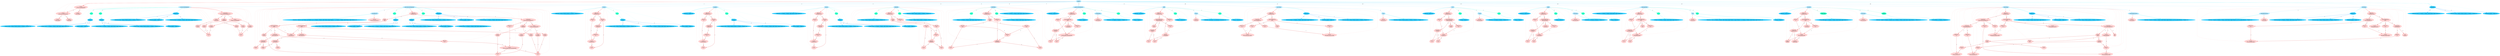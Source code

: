 digraph g{node_22939 [shape="ellipse", style="filled", color="#ffd1d1", fontname="Times", label="Custom
a" ]
node_22944 [shape="ellipse", style="filled", color="#ffd1d1", fontname="Times", label="Custom
$.mouse" ]
node_22948 [shape="ellipse", style="filled", color="#ffd1d1", fontname="Times", label="Custom
b" ]
node_22953 [shape="ellipse", style="filled", color="#ffd1d1", fontname="Times", label="Custom
$.mouse" ]
node_22957 [shape="ellipse", style="filled", color="#ffd1d1", fontname="Times", label="Custom
both$and$" ]
node_22962 [shape="ellipse", style="filled", color="#ffd1d1", fontname="Times", label="Custom
$.layout" ]
node_22966 [shape="ellipse", style="filled", color="#ffd1d1", fontname="Times", label="Custom
$.layout" ]
node_22970 [shape="ellipse", style="filled", color="#ffd1d1", fontname="Times", label="Custom
both2$and$" ]
node_22975 [shape="ellipse", style="filled", color="#ffd1d1", fontname="Times", label="Custom
$.graphics" ]
node_22979 [shape="ellipse", style="filled", color="#ffd1d1", fontname="Times", label="Custom
$.graphics" ]
node_22983 [shape="ellipse", style="filled", color="#ffd1d1", fontname="Times", label="Custom
graphicscontaining$and$" ]
node_22988 [shape="ellipse", style="filled", color="#ffd1d1", fontname="Times", label="Composition
{mouse:$layout:$graphics:$}" ]
node_22994 [shape="ellipse", style="filled", color="#ffd1d1", fontname="Times", label="Function
functioncolumnElement" ]
node_22997 [shape="ellipse", style="filled", color="#ffd1d1", fontname="Times", label="Custom
a" ]
node_23005 [shape="ellipse", style="filled", color="#ffd1d1", fontname="Times", label="Custom
$.mouse" ]
node_23009 [shape="ellipse", style="filled", color="#ffd1d1", fontname="Times", label="Custom
b" ]
node_23017 [shape="ellipse", style="filled", color="#ffd1d1", fontname="Times", label="Custom
$.mouse" ]
node_23021 [shape="ellipse", style="filled", color="#ffd1d1", fontname="Times", label="Custom
both$and$" ]
node_23026 [shape="ellipse", style="filled", color="#ffd1d1", fontname="Times", label="Custom
thelayoutofsplitcolumncontaining$and$" ]
node_23033 [shape="ellipse", style="filled", color="#ffd1d1", fontname="Times", label="CoReference
$?" ]
node_23037 [shape="ellipse", style="filled", color="#ffd1d1", fontname="Times", label="Custom
$.graphics" ]
node_23041 [shape="ellipse", style="filled", color="#ffd1d1", fontname="Times", label="Custom
$.graphics" ]
node_23045 [shape="ellipse", style="filled", color="#ffd1d1", fontname="Times", label="Custom
graphicscontaining$and$" ]
node_23050 [shape="ellipse", style="filled", color="#ffd1d1", fontname="Times", label="Composition
{mouse:$layout:$graphics:$}" ]
node_23056 [shape="ellipse", style="filled", color="#ffd1d1", fontname="Times", label="Custom
columnElement" ]
node_23060 [shape="ellipse", style="filled", color="#ffd1d1", fontname="Times", label="Number
0" ]
node_23063 [shape="ellipse", style="filled", color="#ffd1d1", fontname="Times", label="Number
0.5" ]
node_23067 [shape="ellipse", style="filled", color="#ffd1d1", fontname="Times", label="Composition
{start:$end:$}" ]
node_23072 [shape="ellipse", style="filled", color="#ffd1d1", fontname="Times", label="Reference
$!" ]
node_23077 [shape="ellipse", style="filled", color="#ffd1d1", fontname="Times", label="Composition
{interval:$rect:$}" ]
node_23082 [shape="ellipse", style="filled", color="#ffd1d1", fontname="Times", label="Custom
$.layout" ]
node_23086 [shape="ellipse", style="filled", color="#ffd1d1", fontname="Times", label="FunctionApplication
$$=$" ]
node_23092 [shape="ellipse", style="filled", color="#ffd1d1", fontname="Times", label="Number
1" ]
node_23095 [shape="ellipse", style="filled", color="#ffd1d1", fontname="Times", label="Composition
{start:$end:$}" ]
node_23100 [shape="ellipse", style="filled", color="#ffd1d1", fontname="Times", label="Composition
{interval:$rect:$}" ]
node_23105 [shape="ellipse", style="filled", color="#ffd1d1", fontname="Times", label="Custom
$.layout" ]
node_23109 [shape="ellipse", style="filled", color="#ffd1d1", fontname="Times", label="FunctionApplication
$$=$" ]
node_23115 [shape="ellipse", style="filled", color="#ffd1d1", fontname="Times", label="Custom
all$$" ]
node_23120 [shape="ellipse", style="filled", color="#ffd1d1", fontname="Times", label="Behaviour
$withbehaviour$" ]
node_23125 [shape="ellipse", style="filled", color="#ffd1d1", fontname="Times", label="Custom
x" ]
node_23130 [shape="ellipse", style="filled", color="#ffd1d1", fontname="Times", label="Custom
resultof$.mouse" ]
node_23135 [shape="ellipse", style="filled", color="#ffd1d1", fontname="Times", label="Reference
$!" ]
node_23139 [shape="ellipse", style="filled", color="#ffd1d1", fontname="Times", label="CoReference
$?" ]
node_23143 [shape="ellipse", style="filled", color="#ffd1d1", fontname="Times", label="Composition
{mouse:$}" ]
node_23147 [shape="ellipse", style="filled", color="#ffd1d1", fontname="Times", label="Affectation
$=$" ]
node_23152 [shape="ellipse", style="filled", color="#ffd1d1", fontname="Times", label="Behaviour
$withbehaviour$" ]
node_23157 [shape="ellipse", style="filled", color="#ffd1d1", fontname="Times", label="Custom
x" ]
node_23162 [shape="ellipse", style="filled", color="#ffd1d1", fontname="Times", label="Custom
resultof$.graphics" ]
node_23167 [shape="ellipse", style="filled", color="#ffd1d1", fontname="Times", label="Reference
$!" ]
node_23171 [shape="ellipse", style="filled", color="#ffd1d1", fontname="Times", label="CoReference
$?" ]
node_23175 [shape="ellipse", style="filled", color="#ffd1d1", fontname="Times", label="Composition
{graphics:$}" ]
node_23179 [shape="ellipse", style="filled", color="#ffd1d1", fontname="Times", label="Affectation
$=$" ]
node_23184 [shape="ellipse", style="filled", color="#ffd1d1", fontname="Times", label="Behaviour
$withbehaviour$" ]
node_23189 [shape="ellipse", style="filled", color="#ffd1d1", fontname="Times", label="Custom
x" ]
node_23194 [shape="ellipse", style="filled", color="#ffd1d1", fontname="Times", label="Custom
resultof$.layout" ]
node_23199 [shape="ellipse", style="filled", color="#ffd1d1", fontname="Times", label="Reference
$!" ]
node_23203 [shape="ellipse", style="filled", color="#ffd1d1", fontname="Times", label="CoReference
$?" ]
node_23207 [shape="ellipse", style="filled", color="#ffd1d1", fontname="Times", label="Composition
{layout:$}" ]
node_23211 [shape="ellipse", style="filled", color="#ffd1d1", fontname="Times", label="Affectation
$=$" ]
node_23216 [shape="ellipse", style="filled", color="#ffd1d1", fontname="Times", label="Behaviour
$withbehaviour$" ]
node_23221 [shape="ellipse", style="filled", color="#ffd1d1", fontname="Times", label="Custom
a" ]
node_23227 [shape="ellipse", style="filled", color="#ffd1d1", fontname="Times", label="Custom
b" ]
node_23233 [shape="ellipse", style="filled", color="#ffd1d1", fontname="Times", label="Identifier
#both$and$" ]
node_23240 [shape="ellipse", style="filled", color="#ffd1d1", fontname="Times", label="CoReference
$?" ]
node_23244 [shape="ellipse", style="filled", color="#ffd1d1", fontname="Times", label="Reference
$!" ]
node_23249 [shape="ellipse", style="filled", color="#ffd1d1", fontname="Times", label="Affectation
$=$" ]
node_23254 [shape="ellipse", style="filled", color="#ffd1d1", fontname="Times", label="Affectation
$=$" ]
node_23259 [shape="ellipse", style="filled", color="#ffd1d1", fontname="Times", label="Custom
all$$" ]
node_23264 [shape="ellipse", style="filled", color="#ffd1d1", fontname="Times", label="Behaviour
$withbehaviour$" ]
node_23269 [shape="ellipse", style="filled", color="#ffd1d1", fontname="Times", label="Custom
a" ]
node_23275 [shape="ellipse", style="filled", color="#ffd1d1", fontname="Times", label="Custom
b" ]
node_23281 [shape="ellipse", style="filled", color="#ffd1d1", fontname="Times", label="Identifier
#both2$and$" ]
node_23288 [shape="ellipse", style="filled", color="#ffd1d1", fontname="Times", label="CoReference
$?" ]
node_23292 [shape="ellipse", style="filled", color="#ffd1d1", fontname="Times", label="Reference
$!" ]
node_23297 [shape="ellipse", style="filled", color="#ffd1d1", fontname="Times", label="Affectation
$=$" ]
node_23302 [shape="ellipse", style="filled", color="#ffd1d1", fontname="Times", label="Affectation
$=$" ]
node_23307 [shape="ellipse", style="filled", color="#ffd1d1", fontname="Times", label="Custom
all$$" ]
node_23312 [shape="ellipse", style="filled", color="#ffd1d1", fontname="Times", label="Behaviour
$withbehaviour$" ]
node_23317 [shape="ellipse", style="filled", color="#ffd1d1", fontname="Times", label="Function
functiongroup" ]
node_23320 [shape="ellipse", style="filled", color="#ffd1d1", fontname="Times", label="Custom
a" ]
node_23325 [shape="ellipse", style="filled", color="#ffd1d1", fontname="Times", label="Custom
b" ]
node_23330 [shape="ellipse", style="filled", color="#ffd1d1", fontname="Times", label="Custom
resultofgraphicscontaining$and$" ]
node_23336 [shape="ellipse", style="filled", color="#ffd1d1", fontname="Times", label="Reference
$!" ]
node_23340 [shape="ellipse", style="filled", color="#ffd1d1", fontname="Times", label="Custom
groupgraphics" ]
node_23343 [shape="ellipse", style="filled", color="#ffd1d1", fontname="Times", label="Composition
{a:$,b:$}" ]
node_23348 [shape="ellipse", style="filled", color="#ffd1d1", fontname="Times", label="CoReference
$?" ]
node_23352 [shape="ellipse", style="filled", color="#ffd1d1", fontname="Times", label="FunctionApplication
$$=$" ]
node_23358 [shape="ellipse", style="filled", color="#ffd1d1", fontname="Times", label="Behaviour
$withbehaviour$" ]
node_23363 [shape="ellipse", style="filled", color="#ffd1d1", fontname="Times", label="Function
functionall" ]
node_23366 [shape="ellipse", style="filled", color="#ffd1d1", fontname="Times", label="Custom
a" ]
node_23371 [shape="ellipse", style="filled", color="#ffd1d1", fontname="Times", label="Custom
b" ]
node_23376 [shape="ellipse", style="filled", color="#ffd1d1", fontname="Times", label="Identifier
variableall$$" ]
node_23382 [shape="ellipse", style="filled", color="#ffd1d1", fontname="Times", label="CoReference
$?" ]
node_23386 [shape="ellipse", style="filled", color="#ffd1d1", fontname="Times", label="Custom
funcall" ]
node_23389 [shape="ellipse", style="filled", color="#ffd1d1", fontname="Times", label="Reference
$!" ]
node_23393 [shape="ellipse", style="filled", color="#ffd1d1", fontname="Times", label="Composition
{a:$b:$}" ]
node_23398 [shape="ellipse", style="filled", color="#ffd1d1", fontname="Times", label="FunctionApplication
apply$to$andget$" ]
node_23404 [shape="ellipse", style="filled", color="#ffd1d1", fontname="Times", label="Behaviour
$withbehaviour$" ]
node_23409 [shape="ellipse", style="filled", color="#ffd1d1", fontname="Times", label="Function
functioncursor" ]
node_23412 [shape="ellipse", style="filled", color="#ffd1d1", fontname="Times", label="Custom
themouseforcursorwidget" ]
node_23416 [shape="ellipse", style="filled", color="#ffd1d1", fontname="Times", label="CoReference
$?" ]
node_23420 [shape="ellipse", style="filled", color="#ffd1d1", fontname="Times", label="Custom
thegraphicsforcursorwidget" ]
node_23424 [shape="ellipse", style="filled", color="#ffd1d1", fontname="Times", label="Reference
$!" ]
node_23428 [shape="ellipse", style="filled", color="#ffd1d1", fontname="Times", label="Composition
{mouse:$graphics:$}" ]
node_23433 [shape="ellipse", style="filled", color="#ffd1d1", fontname="Times", label="Custom
cursor" ]
node_23436 [shape="ellipse", style="filled", color="#ffd1d1", fontname="Times", label="Reference
$!" ]
node_23440 [shape="ellipse", style="filled", color="#ffd1d1", fontname="Times", label="CoReference
$?" ]
node_23444 [shape="ellipse", style="filled", color="#ffd1d1", fontname="Times", label="FunctionApplication
$$=$" ]
node_23450 [shape="ellipse", style="filled", color="#ffd1d1", fontname="Times", label="Behaviour
$withbehaviour$" ]
node_23455 [shape="ellipse", style="filled", color="#ffd1d1", fontname="Times", label="Function
functionisEqual" ]
node_23458 [shape="ellipse", style="filled", color="#ffd1d1", fontname="Times", label="Custom
a" ]
node_23463 [shape="ellipse", style="filled", color="#ffd1d1", fontname="Times", label="Custom
b" ]
node_23468 [shape="ellipse", style="filled", color="#ffd1d1", fontname="Times", label="Custom
resultof$==$" ]
node_23474 [shape="ellipse", style="filled", color="#ffd1d1", fontname="Times", label="Reference
$!" ]
node_23478 [shape="ellipse", style="filled", color="#ffd1d1", fontname="Times", label="Custom
isequal" ]
node_23481 [shape="ellipse", style="filled", color="#ffd1d1", fontname="Times", label="Composition
{a:$,b:$}" ]
node_23486 [shape="ellipse", style="filled", color="#ffd1d1", fontname="Times", label="CoReference
$?" ]
node_23490 [shape="ellipse", style="filled", color="#ffd1d1", fontname="Times", label="FunctionApplication
apply$to$andget$" ]
node_23496 [shape="ellipse", style="filled", color="#ffd1d1", fontname="Times", label="Behaviour
$withbehaviour$" ]
node_23501 [shape="ellipse", style="filled", color="#ffd1d1", fontname="Times", label="Function
functionboolAnd" ]
node_23504 [shape="ellipse", style="filled", color="#ffd1d1", fontname="Times", label="Custom
a" ]
node_23509 [shape="ellipse", style="filled", color="#ffd1d1", fontname="Times", label="Custom
b" ]
node_23514 [shape="ellipse", style="filled", color="#ffd1d1", fontname="Times", label="Custom
resultof$and$" ]
node_23520 [shape="ellipse", style="filled", color="#ffd1d1", fontname="Times", label="Reference
$!" ]
node_23524 [shape="ellipse", style="filled", color="#ffd1d1", fontname="Times", label="Custom
booleanand" ]
node_23527 [shape="ellipse", style="filled", color="#ffd1d1", fontname="Times", label="Composition
{a:$,b:$}" ]
node_23532 [shape="ellipse", style="filled", color="#ffd1d1", fontname="Times", label="CoReference
$?" ]
node_23536 [shape="ellipse", style="filled", color="#ffd1d1", fontname="Times", label="FunctionApplication
apply$to$andget$" ]
node_23542 [shape="ellipse", style="filled", color="#ffd1d1", fontname="Times", label="Behaviour
$withbehaviour$" ]
node_23547 [shape="ellipse", style="filled", color="#ffd1d1", fontname="Times", label="Function
functioninset" ]
node_23550 [shape="ellipse", style="filled", color="#ffd1d1", fontname="Times", label="Custom
a" ]
node_23555 [shape="ellipse", style="filled", color="#ffd1d1", fontname="Times", label="Custom
m" ]
node_23560 [shape="ellipse", style="filled", color="#ffd1d1", fontname="Times", label="Custom
$withaddedmargin$" ]
node_23566 [shape="ellipse", style="filled", color="#ffd1d1", fontname="Times", label="Reference
$!" ]
node_23570 [shape="ellipse", style="filled", color="#ffd1d1", fontname="Times", label="Custom
inset" ]
node_23573 [shape="ellipse", style="filled", color="#ffd1d1", fontname="Times", label="Composition
{rect:$margin:$}" ]
node_23578 [shape="ellipse", style="filled", color="#ffd1d1", fontname="Times", label="CoReference
$?" ]
node_23582 [shape="ellipse", style="filled", color="#ffd1d1", fontname="Times", label="FunctionApplication
$$=$" ]
node_23588 [shape="ellipse", style="filled", color="#ffd1d1", fontname="Times", label="Behaviour
$withbehaviour$" ]
node_23593 [shape="ellipse", style="filled", color="#ffd1d1", fontname="Times", label="Function
functionisInside" ]
node_23596 [shape="ellipse", style="filled", color="#ffd1d1", fontname="Times", label="Custom
thePoint" ]
node_23601 [shape="ellipse", style="filled", color="#ffd1d1", fontname="Times", label="Custom
theRectangle" ]
node_23606 [shape="ellipse", style="filled", color="#ffd1d1", fontname="Times", label="Custom
theresultof$isinside$" ]
node_23612 [shape="ellipse", style="filled", color="#ffd1d1", fontname="Times", label="Reference
$!" ]
node_23616 [shape="ellipse", style="filled", color="#ffd1d1", fontname="Times", label="Custom
funcisinside" ]
node_23619 [shape="ellipse", style="filled", color="#ffd1d1", fontname="Times", label="Composition
{point:$,rect:$}" ]
node_23624 [shape="ellipse", style="filled", color="#ffd1d1", fontname="Times", label="CoReference
$?" ]
node_23628 [shape="ellipse", style="filled", color="#ffd1d1", fontname="Times", label="FunctionApplication
$$=$" ]
node_23634 [shape="ellipse", style="filled", color="#ffd1d1", fontname="Times", label="Behaviour
$withbehaviour$" ]
node_23639 [shape="ellipse", style="filled", color="#ffd1d1", fontname="Times", label="Function
functionbutton" ]
node_23642 [shape="ellipse", style="filled", color="#ffd1d1", fontname="Times", label="Custom
thebuttonsofthemouse" ]
node_23646 [shape="ellipse", style="filled", color="#ffd1d1", fontname="Times", label="CoReference
$?" ]
node_23650 [shape="ellipse", style="filled", color="#ffd1d1", fontname="Times", label="Custom
thepositionofthemouse" ]
node_23654 [shape="ellipse", style="filled", color="#ffd1d1", fontname="Times", label="CoReference
$?" ]
node_23658 [shape="ellipse", style="filled", color="#ffd1d1", fontname="Times", label="Composition
{buttons:$,position:$}" ]
node_23663 [shape="ellipse", style="filled", color="#ffd1d1", fontname="Times", label="Custom
thelayoutforbuttonwidget" ]
node_23668 [shape="ellipse", style="filled", color="#ffd1d1", fontname="Times", label="CoReference
$?" ]
node_23672 [shape="ellipse", style="filled", color="#ffd1d1", fontname="Times", label="Custom
thegraphicsforbuttonwidget" ]
node_23676 [shape="ellipse", style="filled", color="#ffd1d1", fontname="Times", label="Reference
$!" ]
node_23680 [shape="ellipse", style="filled", color="#ffd1d1", fontname="Times", label="Composition
{mouse:$layout:$graphics:$}" ]
node_23686 [shape="ellipse", style="filled", color="#ffd1d1", fontname="Times", label="Custom
buttongraphicsfunction" ]
node_23689 [shape="ellipse", style="filled", color="#ffd1d1", fontname="Times", label="Number
20" ]
node_23692 [shape="ellipse", style="filled", color="#ffd1d1", fontname="Times", label="Reference
$!" ]
node_23697 [shape="ellipse", style="filled", color="#ffd1d1", fontname="Times", label="Custom
addmarginof$to$" ]
node_23702 [shape="ellipse", style="filled", color="#ffd1d1", fontname="Times", label="Text
OK" ]
node_23705 [shape="ellipse", style="filled", color="#ffd1d1", fontname="Times", label="Reference
$!" ]
node_23709 [shape="ellipse", style="filled", color="#ffd1d1", fontname="Times", label="Number
1" ]
node_23712 [shape="ellipse", style="filled", color="#ffd1d1", fontname="Times", label="Custom
$==$" ]
node_23717 [shape="ellipse", style="filled", color="#ffd1d1", fontname="Times", label="Reference
$!" ]
node_23721 [shape="ellipse", style="filled", color="#ffd1d1", fontname="Times", label="Custom
$isinside$" ]
node_23726 [shape="ellipse", style="filled", color="#ffd1d1", fontname="Times", label="Custom
$and$" ]
node_23731 [shape="ellipse", style="filled", color="#ffd1d1", fontname="Times", label="Composition
{layout:$text:$pushed:$}" ]
node_23737 [shape="ellipse", style="filled", color="#ffd1d1", fontname="Times", label="CoReference
$?" ]
node_23741 [shape="ellipse", style="filled", color="#ffd1d1", fontname="Times", label="FunctionApplication
$$=$" ]
node_23747 [shape="ellipse", style="filled", color="#ffd1d1", fontname="Times", label="Behaviour
$withbehaviour$" ]
node_23752 [shape="ellipse", style="filled", color="#ffd1d1", fontname="Times", label="Function
functionlabel" ]
node_23755 [shape="ellipse", style="filled", color="#ffd1d1", fontname="Times", label="Custom
thelayoutforlabelwidget" ]
node_23759 [shape="ellipse", style="filled", color="#ffd1d1", fontname="Times", label="CoReference
$?" ]
node_23763 [shape="ellipse", style="filled", color="#ffd1d1", fontname="Times", label="Custom
thegraphicsforlabelwidget" ]
node_23767 [shape="ellipse", style="filled", color="#ffd1d1", fontname="Times", label="Reference
$!" ]
node_23771 [shape="ellipse", style="filled", color="#ffd1d1", fontname="Times", label="Composition
{layout:$graphics:$}" ]
node_23776 [shape="ellipse", style="filled", color="#ffd1d1", fontname="Times", label="Custom
labelgraphicsfunction" ]
node_23779 [shape="ellipse", style="filled", color="#ffd1d1", fontname="Times", label="Reference
$!" ]
node_23783 [shape="ellipse", style="filled", color="#ffd1d1", fontname="Times", label="Text
Labeltext" ]
node_23786 [shape="ellipse", style="filled", color="#ffd1d1", fontname="Times", label="Composition
{layout:$text:$}" ]
node_23791 [shape="ellipse", style="filled", color="#ffd1d1", fontname="Times", label="CoReference
$?" ]
node_23795 [shape="ellipse", style="filled", color="#ffd1d1", fontname="Times", label="FunctionApplication
$$=$" ]
node_23801 [shape="ellipse", style="filled", color="#ffd1d1", fontname="Times", label="Behaviour
$withbehaviour$" ]
node_23806 [shape="ellipse", style="filled", color="#ffd1d1", fontname="Times", label="Custom
buttonwidget" ]
node_23809 [shape="ellipse", style="filled", color="#ffd1d1", fontname="Times", label="Custom
labelwidget" ]
node_23812 [shape="ellipse", style="filled", color="#ffd1d1", fontname="Times", label="Custom
splitcolumncontaining$and$" ]
node_23817 [shape="ellipse", style="filled", color="#ffd1d1", fontname="Times", label="Custom
cursorwidget" ]
node_23820 [shape="ellipse", style="filled", color="#ffd1d1", fontname="Times", label="Custom
twolayerscontaining$and$" ]
node_21736 [shape="ellipse", style="filled", color="#afe7ff", fontname="Times", label="simpleUI" ]
node_21737 [shape="ellipse", style="filled", color="#afe7ff", fontname="Times", label="twolayerscontaining$and$" ]
node_21826 [shape="ellipse", style="filled", color="#afe7ff", fontname="Times", label="splitcolumncontaining$and$" ]
node_21827 [shape="ellipse", style="filled", color="#afe7ff", fontname="Times", label="columnElement" ]
node_21998 [shape="ellipse", style="filled", color="#afe7ff", fontname="Times", label="$.mouse" ]
node_22046 [shape="ellipse", style="filled", color="#afe7ff", fontname="Times", label="$.graphics" ]
node_22094 [shape="ellipse", style="filled", color="#afe7ff", fontname="Times", label="$.layout" ]
node_22142 [shape="ellipse", style="filled", color="#afe7ff", fontname="Times", label="both$and$" ]
node_22210 [shape="ellipse", style="filled", color="#afe7ff", fontname="Times", label="both2$and$" ]
node_22278 [shape="ellipse", style="filled", color="#afe7ff", fontname="Times", label="graphicscontaining$and$" ]
node_22279 [shape="ellipse", style="filled", color="#afe7ff", fontname="Times", label="groupgraphics" ]
node_22342 [shape="ellipse", style="filled", color="#afe7ff", fontname="Times", label="all$$" ]
node_22343 [shape="ellipse", style="filled", color="#afe7ff", fontname="Times", label="funcall" ]
node_22406 [shape="ellipse", style="filled", color="#afe7ff", fontname="Times", label="cursorwidget" ]
node_22407 [shape="ellipse", style="filled", color="#afe7ff", fontname="Times", label="cursor" ]
node_22463 [shape="ellipse", style="filled", color="#afe7ff", fontname="Times", label="$==$" ]
node_22464 [shape="ellipse", style="filled", color="#afe7ff", fontname="Times", label="isequal" ]
node_22527 [shape="ellipse", style="filled", color="#afe7ff", fontname="Times", label="$and$" ]
node_22528 [shape="ellipse", style="filled", color="#afe7ff", fontname="Times", label="booleanand" ]
node_22591 [shape="ellipse", style="filled", color="#afe7ff", fontname="Times", label="addmarginof$to$" ]
node_22592 [shape="ellipse", style="filled", color="#afe7ff", fontname="Times", label="inset" ]
node_22655 [shape="ellipse", style="filled", color="#afe7ff", fontname="Times", label="$isinside$" ]
node_22656 [shape="ellipse", style="filled", color="#afe7ff", fontname="Times", label="funcisinside" ]
node_22719 [shape="ellipse", style="filled", color="#afe7ff", fontname="Times", label="buttonwidget" ]
node_22720 [shape="ellipse", style="filled", color="#afe7ff", fontname="Times", label="buttongraphicsfunction" ]
node_22833 [shape="ellipse", style="filled", color="#afe7ff", fontname="Times", label="labelwidget" ]
node_22834 [shape="ellipse", style="filled", color="#afe7ff", fontname="Times", label="labelgraphicsfunction" ]
node_21738 [shape="ellipse", style="filled", color="#2fffc7", fontname="Times", label="a" ]
node_21751 [shape="ellipse", style="filled", color="#2fffc7", fontname="Times", label="b" ]
node_21835 [shape="ellipse", style="filled", color="#2fffc7", fontname="Times", label="a" ]
node_21848 [shape="ellipse", style="filled", color="#2fffc7", fontname="Times", label="b" ]
node_21999 [shape="ellipse", style="filled", color="#2fffc7", fontname="Times", label="x" ]
node_22047 [shape="ellipse", style="filled", color="#2fffc7", fontname="Times", label="x" ]
node_22095 [shape="ellipse", style="filled", color="#2fffc7", fontname="Times", label="x" ]
node_22143 [shape="ellipse", style="filled", color="#2fffc7", fontname="Times", label="a" ]
node_22147 [shape="ellipse", style="filled", color="#2fffc7", fontname="Times", label="b" ]
node_22211 [shape="ellipse", style="filled", color="#2fffc7", fontname="Times", label="a" ]
node_22215 [shape="ellipse", style="filled", color="#2fffc7", fontname="Times", label="b" ]
node_22287 [shape="ellipse", style="filled", color="#2fffc7", fontname="Times", label="a" ]
node_22291 [shape="ellipse", style="filled", color="#2fffc7", fontname="Times", label="b" ]
node_22351 [shape="ellipse", style="filled", color="#2fffc7", fontname="Times", label="a" ]
node_22355 [shape="ellipse", style="filled", color="#2fffc7", fontname="Times", label="b" ]
node_22472 [shape="ellipse", style="filled", color="#2fffc7", fontname="Times", label="a" ]
node_22476 [shape="ellipse", style="filled", color="#2fffc7", fontname="Times", label="b" ]
node_22536 [shape="ellipse", style="filled", color="#2fffc7", fontname="Times", label="a" ]
node_22540 [shape="ellipse", style="filled", color="#2fffc7", fontname="Times", label="b" ]
node_22600 [shape="ellipse", style="filled", color="#2fffc7", fontname="Times", label="m" ]
node_22604 [shape="ellipse", style="filled", color="#2fffc7", fontname="Times", label="a" ]
node_22664 [shape="ellipse", style="filled", color="#2fffc7", fontname="Times", label="thePoint" ]
node_22668 [shape="ellipse", style="filled", color="#2fffc7", fontname="Times", label="theRectangle" ]
node_21739 [shape="ellipse", style="filled", color="#2fcdff", fontname="Times", label="theArgs.a" ]
node_21740 [shape="ellipse", style="filled", color="#2fcdff", fontname="Times", label="theArgs.a.mouse : {buttons: Number, position: {x: Number, y: Number}} out" ]
node_21742 [shape="ellipse", style="filled", color="#2fcdff", fontname="Times", label="theArgs.a.layout : {x: Number, y: Number, width: Number, height: Number} out" ]
node_21744 [shape="ellipse", style="filled", color="#2fcdff", fontname="Times", label="theArgs.a.graphics : Graphics in" ]
node_21752 [shape="ellipse", style="filled", color="#2fcdff", fontname="Times", label="theArgs.b" ]
node_21753 [shape="ellipse", style="filled", color="#2fcdff", fontname="Times", label="theArgs.b.mouse : {buttons: Number, position: {x: Number, y: Number}} out" ]
node_21755 [shape="ellipse", style="filled", color="#2fcdff", fontname="Times", label="theArgs.b.layout : {x: Number, y: Number, width: Number, height: Number} out" ]
node_21757 [shape="ellipse", style="filled", color="#2fcdff", fontname="Times", label="theArgs.b.graphics : Graphics in" ]
node_21766 [shape="ellipse", style="filled", color="#2fcdff", fontname="Times", label="theInterface" ]
node_21767 [shape="ellipse", style="filled", color="#2fcdff", fontname="Times", label="theInterface.mouse : {buttons: Number, position: {x: Number, y: Number}} in" ]
node_21769 [shape="ellipse", style="filled", color="#2fcdff", fontname="Times", label="theInterface.layout : {x: Number, y: Number, width: Number, height: Number} in" ]
node_21771 [shape="ellipse", style="filled", color="#2fcdff", fontname="Times", label="theInterface.graphics : Graphics out" ]
node_21828 [shape="ellipse", style="filled", color="#2fcdff", fontname="Times", label="theInterface : {{interval: {start: Number, end: Number}, rect: {x: Number, y: Number, width: Number, height: Number}} -> {x: Number, y: Number, width: Number, height: Number}} out" ]
node_21836 [shape="ellipse", style="filled", color="#2fcdff", fontname="Times", label="theArgs.a" ]
node_21837 [shape="ellipse", style="filled", color="#2fcdff", fontname="Times", label="theArgs.a.mouse : {buttons: Number, position: {x: Number, y: Number}} out" ]
node_21839 [shape="ellipse", style="filled", color="#2fcdff", fontname="Times", label="theArgs.a.layout : {x: Number, y: Number, width: Number, height: Number} out" ]
node_21841 [shape="ellipse", style="filled", color="#2fcdff", fontname="Times", label="theArgs.a.graphics : Graphics in" ]
node_21849 [shape="ellipse", style="filled", color="#2fcdff", fontname="Times", label="theArgs.b" ]
node_21850 [shape="ellipse", style="filled", color="#2fcdff", fontname="Times", label="theArgs.b.mouse : {buttons: Number, position: {x: Number, y: Number}} out" ]
node_21852 [shape="ellipse", style="filled", color="#2fcdff", fontname="Times", label="theArgs.b.layout : {x: Number, y: Number, width: Number, height: Number} out" ]
node_21854 [shape="ellipse", style="filled", color="#2fcdff", fontname="Times", label="theArgs.b.graphics : Graphics in" ]
node_21863 [shape="ellipse", style="filled", color="#2fcdff", fontname="Times", label="theInterface" ]
node_21864 [shape="ellipse", style="filled", color="#2fcdff", fontname="Times", label="theInterface.mouse : {buttons: Number, position: {x: Number, y: Number}} in" ]
node_21866 [shape="ellipse", style="filled", color="#2fcdff", fontname="Times", label="theInterface.layout : {x: Number, y: Number, width: Number, height: Number} in" ]
node_21868 [shape="ellipse", style="filled", color="#2fcdff", fontname="Times", label="theInterface.graphics : Graphics out" ]
node_22000 [shape="ellipse", style="filled", color="#2fcdff", fontname="Times", label="theArgs.x" ]
node_22001 [shape="ellipse", style="filled", color="#2fcdff", fontname="Times", label="theArgs.x.mouse : {buttons: Number, position: {x: Number, y: Number}} out" ]
node_22003 [shape="ellipse", style="filled", color="#2fcdff", fontname="Times", label="theArgs.x.layout : {x: Number, y: Number, width: Number, height: Number} out" ]
node_22005 [shape="ellipse", style="filled", color="#2fcdff", fontname="Times", label="theArgs.x.graphics : Graphics in" ]
node_22013 [shape="ellipse", style="filled", color="#2fcdff", fontname="Times", label="theInterface : {buttons: Number, position: {x: Number, y: Number}} in" ]
node_22048 [shape="ellipse", style="filled", color="#2fcdff", fontname="Times", label="theArgs.x" ]
node_22049 [shape="ellipse", style="filled", color="#2fcdff", fontname="Times", label="theArgs.x.mouse : {buttons: Number, position: {x: Number, y: Number}} out" ]
node_22051 [shape="ellipse", style="filled", color="#2fcdff", fontname="Times", label="theArgs.x.layout : {x: Number, y: Number, width: Number, height: Number} out" ]
node_22053 [shape="ellipse", style="filled", color="#2fcdff", fontname="Times", label="theArgs.x.graphics : Graphics in" ]
node_22061 [shape="ellipse", style="filled", color="#2fcdff", fontname="Times", label="theInterface : Graphics out" ]
node_22096 [shape="ellipse", style="filled", color="#2fcdff", fontname="Times", label="theArgs.x" ]
node_22097 [shape="ellipse", style="filled", color="#2fcdff", fontname="Times", label="theArgs.x.mouse : {buttons: Number, position: {x: Number, y: Number}} out" ]
node_22099 [shape="ellipse", style="filled", color="#2fcdff", fontname="Times", label="theArgs.x.layout : {x: Number, y: Number, width: Number, height: Number} out" ]
node_22101 [shape="ellipse", style="filled", color="#2fcdff", fontname="Times", label="theArgs.x.graphics : Graphics in" ]
node_22109 [shape="ellipse", style="filled", color="#2fcdff", fontname="Times", label="theInterface : {x: Number, y: Number, width: Number, height: Number} in" ]
node_22144 [shape="ellipse", style="filled", color="#2fcdff", fontname="Times", label="theArgs.a : {buttons: Number, position: {x: Number, y: Number}} out" ]
node_22148 [shape="ellipse", style="filled", color="#2fcdff", fontname="Times", label="theArgs.b : {buttons: Number, position: {x: Number, y: Number}} out" ]
node_22153 [shape="ellipse", style="filled", color="#2fcdff", fontname="Times", label="theInterface : {buttons: Number, position: {x: Number, y: Number}} in" ]
node_22212 [shape="ellipse", style="filled", color="#2fcdff", fontname="Times", label="theArgs.a : {x: Number, y: Number, width: Number, height: Number} out" ]
node_22216 [shape="ellipse", style="filled", color="#2fcdff", fontname="Times", label="theArgs.b : {x: Number, y: Number, width: Number, height: Number} out" ]
node_22221 [shape="ellipse", style="filled", color="#2fcdff", fontname="Times", label="theInterface : {x: Number, y: Number, width: Number, height: Number} in" ]
node_22280 [shape="ellipse", style="filled", color="#2fcdff", fontname="Times", label="theInterface : {{a: Graphics, b: Graphics} -> Graphics} out" ]
node_22288 [shape="ellipse", style="filled", color="#2fcdff", fontname="Times", label="theArgs.a : Graphics in" ]
node_22292 [shape="ellipse", style="filled", color="#2fcdff", fontname="Times", label="theArgs.b : Graphics in" ]
node_22297 [shape="ellipse", style="filled", color="#2fcdff", fontname="Times", label="theInterface : Graphics out" ]
node_22344 [shape="ellipse", style="filled", color="#2fcdff", fontname="Times", label="theInterface : {Activation -> {a: Activation, b: Activation}} out" ]
node_22352 [shape="ellipse", style="filled", color="#2fcdff", fontname="Times", label="theArgs.a : Activation out" ]
node_22356 [shape="ellipse", style="filled", color="#2fcdff", fontname="Times", label="theArgs.b : Activation out" ]
node_22361 [shape="ellipse", style="filled", color="#2fcdff", fontname="Times", label="theInterface : Activation in" ]
node_22408 [shape="ellipse", style="filled", color="#2fcdff", fontname="Times", label="theInterface : {{buttons: Number, position: {x: Number, y: Number}} -> Graphics} out" ]
node_22415 [shape="ellipse", style="filled", color="#2fcdff", fontname="Times", label="theInterface" ]
node_22416 [shape="ellipse", style="filled", color="#2fcdff", fontname="Times", label="theInterface.mouse : {buttons: Number, position: {x: Number, y: Number}} in" ]
node_22418 [shape="ellipse", style="filled", color="#2fcdff", fontname="Times", label="theInterface.layout : {x: Number, y: Number, width: Number, height: Number} in" ]
node_22420 [shape="ellipse", style="filled", color="#2fcdff", fontname="Times", label="theInterface.graphics : Graphics out" ]
node_22465 [shape="ellipse", style="filled", color="#2fcdff", fontname="Times", label="theInterface : {{a: Number, b: Number} -> Boolean} out" ]
node_22473 [shape="ellipse", style="filled", color="#2fcdff", fontname="Times", label="theArgs.a : Number in" ]
node_22477 [shape="ellipse", style="filled", color="#2fcdff", fontname="Times", label="theArgs.b : Number in" ]
node_22482 [shape="ellipse", style="filled", color="#2fcdff", fontname="Times", label="theInterface : Boolean out" ]
node_22529 [shape="ellipse", style="filled", color="#2fcdff", fontname="Times", label="theInterface : {{a: Boolean, b: Boolean} -> Boolean} out" ]
node_22537 [shape="ellipse", style="filled", color="#2fcdff", fontname="Times", label="theArgs.a : Boolean in" ]
node_22541 [shape="ellipse", style="filled", color="#2fcdff", fontname="Times", label="theArgs.b : Boolean in" ]
node_22546 [shape="ellipse", style="filled", color="#2fcdff", fontname="Times", label="theInterface : Boolean out" ]
node_22593 [shape="ellipse", style="filled", color="#2fcdff", fontname="Times", label="theInterface : {{rect: {x: Number, y: Number, width: Number, height: Number}, margin: Number} -> {x: Number, y: Number, width: Number, height: Number}} out" ]
node_22601 [shape="ellipse", style="filled", color="#2fcdff", fontname="Times", label="theArgs.m : Number in" ]
node_22605 [shape="ellipse", style="filled", color="#2fcdff", fontname="Times", label="theArgs.a : {x: Number, y: Number, width: Number, height: Number} in" ]
node_22610 [shape="ellipse", style="filled", color="#2fcdff", fontname="Times", label="theInterface : {x: Number, y: Number, width: Number, height: Number} out" ]
node_22657 [shape="ellipse", style="filled", color="#2fcdff", fontname="Times", label="theInterface : {{point: {x: Number, y: Number}, rect: {x: Number, y: Number, width: Number, height: Number}} -> Boolean} out" ]
node_22665 [shape="ellipse", style="filled", color="#2fcdff", fontname="Times", label="theArgs.thePoint : {x: Number, y: Number} in" ]
node_22669 [shape="ellipse", style="filled", color="#2fcdff", fontname="Times", label="theArgs.theRectangle : {x: Number, y: Number, width: Number, height: Number} in" ]
node_22674 [shape="ellipse", style="filled", color="#2fcdff", fontname="Times", label="theInterface : Boolean out" ]
node_22721 [shape="ellipse", style="filled", color="#2fcdff", fontname="Times", label="theInterface : {{layout: {x: Number, y: Number, width: Number, height: Number}, text: Text, pushed: Boolean} -> Graphics} out" ]
node_22728 [shape="ellipse", style="filled", color="#2fcdff", fontname="Times", label="theInterface" ]
node_22729 [shape="ellipse", style="filled", color="#2fcdff", fontname="Times", label="theInterface.mouse : {buttons: Number, position: {x: Number, y: Number}} in" ]
node_22731 [shape="ellipse", style="filled", color="#2fcdff", fontname="Times", label="theInterface.layout : {x: Number, y: Number, width: Number, height: Number} in" ]
node_22733 [shape="ellipse", style="filled", color="#2fcdff", fontname="Times", label="theInterface.graphics : Graphics out" ]
node_22835 [shape="ellipse", style="filled", color="#2fcdff", fontname="Times", label="theInterface : {{layout: {x: Number, y: Number, width: Number, height: Number}, text: Text, pushed: Boolean} -> Graphics} out" ]
node_22842 [shape="ellipse", style="filled", color="#2fcdff", fontname="Times", label="theInterface" ]
node_22843 [shape="ellipse", style="filled", color="#2fcdff", fontname="Times", label="theInterface.mouse : {buttons: Number, position: {x: Number, y: Number}} in" ]
node_22845 [shape="ellipse", style="filled", color="#2fcdff", fontname="Times", label="theInterface.layout : {x: Number, y: Number, width: Number, height: Number} in" ]
node_22847 [shape="ellipse", style="filled", color="#2fcdff", fontname="Times", label="theInterface.graphics : Graphics out" ]
node_22912 [shape="ellipse", style="filled", color="#2fcdff", fontname="Times", label="theInterface" ]
node_22913 [shape="ellipse", style="filled", color="#2fcdff", fontname="Times", label="theInterface.mouse : {buttons: Number, position: {x: Number, y: Number}} in" ]
node_22915 [shape="ellipse", style="filled", color="#2fcdff", fontname="Times", label="theInterface.layout : {x: Number, y: Number, width: Number, height: Number} in" ]
node_22917 [shape="ellipse", style="filled", color="#2fcdff", fontname="Times", label="theInterface.graphics : Graphics out" ]
node_22944 -> node_22939 [dir=forward, arrowHead=normal, fontname="Times-Italic", arrowsize=1, color="#d00000", label="1",  headlabel="", taillabel="" ]
node_22953 -> node_22948 [dir=forward, arrowHead=normal, fontname="Times-Italic", arrowsize=1, color="#d00000", label="1",  headlabel="", taillabel="" ]
node_22957 -> node_22944 [dir=forward, arrowHead=normal, fontname="Times-Italic", arrowsize=1, color="#d00000", label="1",  headlabel="", taillabel="" ]
node_22957 -> node_22953 [dir=forward, arrowHead=normal, fontname="Times-Italic", arrowsize=1, color="#d00000", label="2",  headlabel="", taillabel="" ]
node_22962 -> node_22939 [dir=forward, arrowHead=normal, fontname="Times-Italic", arrowsize=1, color="#d00000", label="1",  headlabel="", taillabel="" ]
node_22966 -> node_22948 [dir=forward, arrowHead=normal, fontname="Times-Italic", arrowsize=1, color="#d00000", label="1",  headlabel="", taillabel="" ]
node_22970 -> node_22962 [dir=forward, arrowHead=normal, fontname="Times-Italic", arrowsize=1, color="#d00000", label="1",  headlabel="", taillabel="" ]
node_22970 -> node_22966 [dir=forward, arrowHead=normal, fontname="Times-Italic", arrowsize=1, color="#d00000", label="2",  headlabel="", taillabel="" ]
node_22975 -> node_22939 [dir=forward, arrowHead=normal, fontname="Times-Italic", arrowsize=1, color="#d00000", label="1",  headlabel="", taillabel="" ]
node_22979 -> node_22948 [dir=forward, arrowHead=normal, fontname="Times-Italic", arrowsize=1, color="#d00000", label="1",  headlabel="", taillabel="" ]
node_22983 -> node_22975 [dir=forward, arrowHead=normal, fontname="Times-Italic", arrowsize=1, color="#d00000", label="1",  headlabel="", taillabel="" ]
node_22983 -> node_22979 [dir=forward, arrowHead=normal, fontname="Times-Italic", arrowsize=1, color="#d00000", label="2",  headlabel="", taillabel="" ]
node_22988 -> node_22957 [dir=forward, arrowHead=normal, fontname="Times-Italic", arrowsize=1, color="#d00000", label="1",  headlabel="", taillabel="" ]
node_22988 -> node_22970 [dir=forward, arrowHead=normal, fontname="Times-Italic", arrowsize=1, color="#d00000", label="2",  headlabel="", taillabel="" ]
node_22988 -> node_22983 [dir=forward, arrowHead=normal, fontname="Times-Italic", arrowsize=1, color="#d00000", label="3",  headlabel="", taillabel="" ]
node_23005 -> node_22997 [dir=forward, arrowHead=normal, fontname="Times-Italic", arrowsize=1, color="#d00000", label="1",  headlabel="", taillabel="" ]
node_23017 -> node_23009 [dir=forward, arrowHead=normal, fontname="Times-Italic", arrowsize=1, color="#d00000", label="1",  headlabel="", taillabel="" ]
node_23021 -> node_23005 [dir=forward, arrowHead=normal, fontname="Times-Italic", arrowsize=1, color="#d00000", label="1",  headlabel="", taillabel="" ]
node_23021 -> node_23017 [dir=forward, arrowHead=normal, fontname="Times-Italic", arrowsize=1, color="#d00000", label="2",  headlabel="", taillabel="" ]
node_23026 -> node_22997 [dir=forward, arrowHead=normal, fontname="Times-Italic", arrowsize=1, color="#d00000", label="1",  headlabel="", taillabel="" ]
node_23026 -> node_23009 [dir=forward, arrowHead=normal, fontname="Times-Italic", arrowsize=1, color="#d00000", label="2",  headlabel="", taillabel="" ]
node_23033 -> node_23026 [dir=forward, arrowHead=normal, fontname="Times-Italic", arrowsize=1, color="#d00000", label="1",  headlabel="", taillabel="" ]
node_23037 -> node_22997 [dir=forward, arrowHead=normal, fontname="Times-Italic", arrowsize=1, color="#d00000", label="1",  headlabel="", taillabel="" ]
node_23041 -> node_23009 [dir=forward, arrowHead=normal, fontname="Times-Italic", arrowsize=1, color="#d00000", label="1",  headlabel="", taillabel="" ]
node_23045 -> node_23037 [dir=forward, arrowHead=normal, fontname="Times-Italic", arrowsize=1, color="#d00000", label="1",  headlabel="", taillabel="" ]
node_23045 -> node_23041 [dir=forward, arrowHead=normal, fontname="Times-Italic", arrowsize=1, color="#d00000", label="2",  headlabel="", taillabel="" ]
node_23050 -> node_23021 [dir=forward, arrowHead=normal, fontname="Times-Italic", arrowsize=1, color="#d00000", label="1",  headlabel="", taillabel="" ]
node_23050 -> node_23033 [dir=forward, arrowHead=normal, fontname="Times-Italic", arrowsize=1, color="#d00000", label="2",  headlabel="", taillabel="" ]
node_23050 -> node_23045 [dir=forward, arrowHead=normal, fontname="Times-Italic", arrowsize=1, color="#d00000", label="3",  headlabel="", taillabel="" ]
node_23067 -> node_23060 [dir=forward, arrowHead=normal, fontname="Times-Italic", arrowsize=1, color="#d00000", label="1",  headlabel="", taillabel="" ]
node_23067 -> node_23063 [dir=forward, arrowHead=normal, fontname="Times-Italic", arrowsize=1, color="#d00000", label="2",  headlabel="", taillabel="" ]
node_23072 -> node_23026 [dir=forward, arrowHead=normal, fontname="Times-Italic", arrowsize=1, color="#d00000", label="1",  headlabel="", taillabel="" ]
node_23077 -> node_23067 [dir=forward, arrowHead=normal, fontname="Times-Italic", arrowsize=1, color="#d00000", label="1",  headlabel="", taillabel="" ]
node_23077 -> node_23072 [dir=forward, arrowHead=normal, fontname="Times-Italic", arrowsize=1, color="#d00000", label="2",  headlabel="", taillabel="" ]
node_23082 -> node_22997 [dir=forward, arrowHead=normal, fontname="Times-Italic", arrowsize=1, color="#d00000", label="1",  headlabel="", taillabel="" ]
node_23086 -> node_23056 [dir=forward, arrowHead=normal, fontname="Times-Italic", arrowsize=1, color="#d00000", label="1",  headlabel="", taillabel="" ]
node_23086 -> node_23077 [dir=forward, arrowHead=normal, fontname="Times-Italic", arrowsize=1, color="#d00000", label="2",  headlabel="", taillabel="" ]
node_23086 -> node_23082 [dir=forward, arrowHead=normal, fontname="Times-Italic", arrowsize=1, color="#d00000", label="3",  headlabel="", taillabel="" ]
node_23095 -> node_23063 [dir=forward, arrowHead=normal, fontname="Times-Italic", arrowsize=1, color="#d00000", label="1",  headlabel="", taillabel="" ]
node_23095 -> node_23092 [dir=forward, arrowHead=normal, fontname="Times-Italic", arrowsize=1, color="#d00000", label="2",  headlabel="", taillabel="" ]
node_23100 -> node_23072 [dir=forward, arrowHead=normal, fontname="Times-Italic", arrowsize=1, color="#d00000", label="2",  headlabel="", taillabel="" ]
node_23100 -> node_23095 [dir=forward, arrowHead=normal, fontname="Times-Italic", arrowsize=1, color="#d00000", label="1",  headlabel="", taillabel="" ]
node_23105 -> node_23009 [dir=forward, arrowHead=normal, fontname="Times-Italic", arrowsize=1, color="#d00000", label="1",  headlabel="", taillabel="" ]
node_23109 -> node_23056 [dir=forward, arrowHead=normal, fontname="Times-Italic", arrowsize=1, color="#d00000", label="1",  headlabel="", taillabel="" ]
node_23109 -> node_23100 [dir=forward, arrowHead=normal, fontname="Times-Italic", arrowsize=1, color="#d00000", label="2",  headlabel="", taillabel="" ]
node_23109 -> node_23105 [dir=forward, arrowHead=normal, fontname="Times-Italic", arrowsize=1, color="#d00000", label="3",  headlabel="", taillabel="" ]
node_23115 -> node_23086 [dir=forward, arrowHead=normal, fontname="Times-Italic", arrowsize=1, color="#d00000", label="1",  headlabel="", taillabel="" ]
node_23115 -> node_23109 [dir=forward, arrowHead=normal, fontname="Times-Italic", arrowsize=1, color="#d00000", label="2",  headlabel="", taillabel="" ]
node_23120 -> node_23050 [dir=forward, arrowHead=normal, fontname="Times-Italic", arrowsize=1, color="#d00000", label="1",  headlabel="", taillabel="" ]
node_23120 -> node_23115 [dir=forward, arrowHead=normal, fontname="Times-Italic", arrowsize=1, color="#d00000", label="2",  headlabel="", taillabel="" ]
node_23130 -> node_23125 [dir=forward, arrowHead=normal, fontname="Times-Italic", arrowsize=1, color="#d00000", label="1",  headlabel="", taillabel="" ]
node_23135 -> node_23130 [dir=forward, arrowHead=normal, fontname="Times-Italic", arrowsize=1, color="#d00000", label="1",  headlabel="", taillabel="" ]
node_23139 -> node_23130 [dir=forward, arrowHead=normal, fontname="Times-Italic", arrowsize=1, color="#d00000", label="1",  headlabel="", taillabel="" ]
node_23143 -> node_23139 [dir=forward, arrowHead=normal, fontname="Times-Italic", arrowsize=1, color="#d00000", label="1",  headlabel="", taillabel="" ]
node_23147 -> node_23125 [dir=forward, arrowHead=normal, fontname="Times-Italic", arrowsize=1, color="#d00000", label="1",  headlabel="", taillabel="" ]
node_23147 -> node_23143 [dir=forward, arrowHead=normal, fontname="Times-Italic", arrowsize=1, color="#d00000", label="2",  headlabel="", taillabel="" ]
node_23152 -> node_23135 [dir=forward, arrowHead=normal, fontname="Times-Italic", arrowsize=1, color="#d00000", label="1",  headlabel="", taillabel="" ]
node_23152 -> node_23147 [dir=forward, arrowHead=normal, fontname="Times-Italic", arrowsize=1, color="#d00000", label="2",  headlabel="", taillabel="" ]
node_23162 -> node_23157 [dir=forward, arrowHead=normal, fontname="Times-Italic", arrowsize=1, color="#d00000", label="1",  headlabel="", taillabel="" ]
node_23167 -> node_23162 [dir=forward, arrowHead=normal, fontname="Times-Italic", arrowsize=1, color="#d00000", label="1",  headlabel="", taillabel="" ]
node_23171 -> node_23162 [dir=forward, arrowHead=normal, fontname="Times-Italic", arrowsize=1, color="#d00000", label="1",  headlabel="", taillabel="" ]
node_23175 -> node_23171 [dir=forward, arrowHead=normal, fontname="Times-Italic", arrowsize=1, color="#d00000", label="1",  headlabel="", taillabel="" ]
node_23179 -> node_23157 [dir=forward, arrowHead=normal, fontname="Times-Italic", arrowsize=1, color="#d00000", label="1",  headlabel="", taillabel="" ]
node_23179 -> node_23175 [dir=forward, arrowHead=normal, fontname="Times-Italic", arrowsize=1, color="#d00000", label="2",  headlabel="", taillabel="" ]
node_23184 -> node_23167 [dir=forward, arrowHead=normal, fontname="Times-Italic", arrowsize=1, color="#d00000", label="1",  headlabel="", taillabel="" ]
node_23184 -> node_23179 [dir=forward, arrowHead=normal, fontname="Times-Italic", arrowsize=1, color="#d00000", label="2",  headlabel="", taillabel="" ]
node_23194 -> node_23189 [dir=forward, arrowHead=normal, fontname="Times-Italic", arrowsize=1, color="#d00000", label="1",  headlabel="", taillabel="" ]
node_23199 -> node_23194 [dir=forward, arrowHead=normal, fontname="Times-Italic", arrowsize=1, color="#d00000", label="1",  headlabel="", taillabel="" ]
node_23203 -> node_23194 [dir=forward, arrowHead=normal, fontname="Times-Italic", arrowsize=1, color="#d00000", label="1",  headlabel="", taillabel="" ]
node_23207 -> node_23203 [dir=forward, arrowHead=normal, fontname="Times-Italic", arrowsize=1, color="#d00000", label="1",  headlabel="", taillabel="" ]
node_23211 -> node_23189 [dir=forward, arrowHead=normal, fontname="Times-Italic", arrowsize=1, color="#d00000", label="1",  headlabel="", taillabel="" ]
node_23211 -> node_23207 [dir=forward, arrowHead=normal, fontname="Times-Italic", arrowsize=1, color="#d00000", label="2",  headlabel="", taillabel="" ]
node_23216 -> node_23199 [dir=forward, arrowHead=normal, fontname="Times-Italic", arrowsize=1, color="#d00000", label="1",  headlabel="", taillabel="" ]
node_23216 -> node_23211 [dir=forward, arrowHead=normal, fontname="Times-Italic", arrowsize=1, color="#d00000", label="2",  headlabel="", taillabel="" ]
node_23233 -> node_23221 [dir=forward, arrowHead=normal, fontname="Times-Italic", arrowsize=1, color="#d00000", label="1",  headlabel="", taillabel="" ]
node_23233 -> node_23227 [dir=forward, arrowHead=normal, fontname="Times-Italic", arrowsize=1, color="#d00000", label="2",  headlabel="", taillabel="" ]
node_23240 -> node_23233 [dir=forward, arrowHead=normal, fontname="Times-Italic", arrowsize=1, color="#d00000", label="1",  headlabel="", taillabel="" ]
node_23244 -> node_23233 [dir=forward, arrowHead=normal, fontname="Times-Italic", arrowsize=1, color="#d00000", label="1",  headlabel="", taillabel="" ]
node_23249 -> node_23221 [dir=forward, arrowHead=normal, fontname="Times-Italic", arrowsize=1, color="#d00000", label="1",  headlabel="", taillabel="" ]
node_23249 -> node_23244 [dir=forward, arrowHead=normal, fontname="Times-Italic", arrowsize=1, color="#d00000", label="2",  headlabel="", taillabel="" ]
node_23254 -> node_23227 [dir=forward, arrowHead=normal, fontname="Times-Italic", arrowsize=1, color="#d00000", label="1",  headlabel="", taillabel="" ]
node_23254 -> node_23244 [dir=forward, arrowHead=normal, fontname="Times-Italic", arrowsize=1, color="#d00000", label="2",  headlabel="", taillabel="" ]
node_23259 -> node_23249 [dir=forward, arrowHead=normal, fontname="Times-Italic", arrowsize=1, color="#d00000", label="1",  headlabel="", taillabel="" ]
node_23259 -> node_23254 [dir=forward, arrowHead=normal, fontname="Times-Italic", arrowsize=1, color="#d00000", label="2",  headlabel="", taillabel="" ]
node_23264 -> node_23240 [dir=forward, arrowHead=normal, fontname="Times-Italic", arrowsize=1, color="#d00000", label="1",  headlabel="", taillabel="" ]
node_23264 -> node_23259 [dir=forward, arrowHead=normal, fontname="Times-Italic", arrowsize=1, color="#d00000", label="2",  headlabel="", taillabel="" ]
node_23281 -> node_23269 [dir=forward, arrowHead=normal, fontname="Times-Italic", arrowsize=1, color="#d00000", label="1",  headlabel="", taillabel="" ]
node_23281 -> node_23275 [dir=forward, arrowHead=normal, fontname="Times-Italic", arrowsize=1, color="#d00000", label="2",  headlabel="", taillabel="" ]
node_23288 -> node_23281 [dir=forward, arrowHead=normal, fontname="Times-Italic", arrowsize=1, color="#d00000", label="1",  headlabel="", taillabel="" ]
node_23292 -> node_23281 [dir=forward, arrowHead=normal, fontname="Times-Italic", arrowsize=1, color="#d00000", label="1",  headlabel="", taillabel="" ]
node_23297 -> node_23269 [dir=forward, arrowHead=normal, fontname="Times-Italic", arrowsize=1, color="#d00000", label="1",  headlabel="", taillabel="" ]
node_23297 -> node_23292 [dir=forward, arrowHead=normal, fontname="Times-Italic", arrowsize=1, color="#d00000", label="2",  headlabel="", taillabel="" ]
node_23302 -> node_23275 [dir=forward, arrowHead=normal, fontname="Times-Italic", arrowsize=1, color="#d00000", label="1",  headlabel="", taillabel="" ]
node_23302 -> node_23292 [dir=forward, arrowHead=normal, fontname="Times-Italic", arrowsize=1, color="#d00000", label="2",  headlabel="", taillabel="" ]
node_23307 -> node_23297 [dir=forward, arrowHead=normal, fontname="Times-Italic", arrowsize=1, color="#d00000", label="1",  headlabel="", taillabel="" ]
node_23307 -> node_23302 [dir=forward, arrowHead=normal, fontname="Times-Italic", arrowsize=1, color="#d00000", label="2",  headlabel="", taillabel="" ]
node_23312 -> node_23288 [dir=forward, arrowHead=normal, fontname="Times-Italic", arrowsize=1, color="#d00000", label="1",  headlabel="", taillabel="" ]
node_23312 -> node_23307 [dir=forward, arrowHead=normal, fontname="Times-Italic", arrowsize=1, color="#d00000", label="2",  headlabel="", taillabel="" ]
node_23330 -> node_23320 [dir=forward, arrowHead=normal, fontname="Times-Italic", arrowsize=1, color="#d00000", label="1",  headlabel="", taillabel="" ]
node_23330 -> node_23325 [dir=forward, arrowHead=normal, fontname="Times-Italic", arrowsize=1, color="#d00000", label="2",  headlabel="", taillabel="" ]
node_23336 -> node_23330 [dir=forward, arrowHead=normal, fontname="Times-Italic", arrowsize=1, color="#d00000", label="1",  headlabel="", taillabel="" ]
node_23343 -> node_23320 [dir=forward, arrowHead=normal, fontname="Times-Italic", arrowsize=1, color="#d00000", label="1",  headlabel="", taillabel="" ]
node_23343 -> node_23325 [dir=forward, arrowHead=normal, fontname="Times-Italic", arrowsize=1, color="#d00000", label="2",  headlabel="", taillabel="" ]
node_23348 -> node_23330 [dir=forward, arrowHead=normal, fontname="Times-Italic", arrowsize=1, color="#d00000", label="1",  headlabel="", taillabel="" ]
node_23352 -> node_23340 [dir=forward, arrowHead=normal, fontname="Times-Italic", arrowsize=1, color="#d00000", label="1",  headlabel="", taillabel="" ]
node_23352 -> node_23343 [dir=forward, arrowHead=normal, fontname="Times-Italic", arrowsize=1, color="#d00000", label="2",  headlabel="", taillabel="" ]
node_23352 -> node_23348 [dir=forward, arrowHead=normal, fontname="Times-Italic", arrowsize=1, color="#d00000", label="3",  headlabel="", taillabel="" ]
node_23358 -> node_23336 [dir=forward, arrowHead=normal, fontname="Times-Italic", arrowsize=1, color="#d00000", label="1",  headlabel="", taillabel="" ]
node_23358 -> node_23352 [dir=forward, arrowHead=normal, fontname="Times-Italic", arrowsize=1, color="#d00000", label="2",  headlabel="", taillabel="" ]
node_23376 -> node_23366 [dir=forward, arrowHead=normal, fontname="Times-Italic", arrowsize=1, color="#d00000", label="1",  headlabel="", taillabel="" ]
node_23376 -> node_23371 [dir=forward, arrowHead=normal, fontname="Times-Italic", arrowsize=1, color="#d00000", label="2",  headlabel="", taillabel="" ]
node_23382 -> node_23376 [dir=forward, arrowHead=normal, fontname="Times-Italic", arrowsize=1, color="#d00000", label="1",  headlabel="", taillabel="" ]
node_23389 -> node_23376 [dir=forward, arrowHead=normal, fontname="Times-Italic", arrowsize=1, color="#d00000", label="1",  headlabel="", taillabel="" ]
node_23393 -> node_23366 [dir=forward, arrowHead=normal, fontname="Times-Italic", arrowsize=1, color="#d00000", label="1",  headlabel="", taillabel="" ]
node_23393 -> node_23371 [dir=forward, arrowHead=normal, fontname="Times-Italic", arrowsize=1, color="#d00000", label="2",  headlabel="", taillabel="" ]
node_23398 -> node_23386 [dir=forward, arrowHead=normal, fontname="Times-Italic", arrowsize=1, color="#d00000", label="1",  headlabel="", taillabel="" ]
node_23398 -> node_23389 [dir=forward, arrowHead=normal, fontname="Times-Italic", arrowsize=1, color="#d00000", label="2",  headlabel="", taillabel="" ]
node_23398 -> node_23393 [dir=forward, arrowHead=normal, fontname="Times-Italic", arrowsize=1, color="#d00000", label="3",  headlabel="", taillabel="" ]
node_23404 -> node_23382 [dir=forward, arrowHead=normal, fontname="Times-Italic", arrowsize=1, color="#d00000", label="1",  headlabel="", taillabel="" ]
node_23404 -> node_23398 [dir=forward, arrowHead=normal, fontname="Times-Italic", arrowsize=1, color="#d00000", label="2",  headlabel="", taillabel="" ]
node_23416 -> node_23412 [dir=forward, arrowHead=normal, fontname="Times-Italic", arrowsize=1, color="#d00000", label="1",  headlabel="", taillabel="" ]
node_23424 -> node_23420 [dir=forward, arrowHead=normal, fontname="Times-Italic", arrowsize=1, color="#d00000", label="1",  headlabel="", taillabel="" ]
node_23428 -> node_23416 [dir=forward, arrowHead=normal, fontname="Times-Italic", arrowsize=1, color="#d00000", label="1",  headlabel="", taillabel="" ]
node_23428 -> node_23424 [dir=forward, arrowHead=normal, fontname="Times-Italic", arrowsize=1, color="#d00000", label="2",  headlabel="", taillabel="" ]
node_23436 -> node_23412 [dir=forward, arrowHead=normal, fontname="Times-Italic", arrowsize=1, color="#d00000", label="1",  headlabel="", taillabel="" ]
node_23440 -> node_23420 [dir=forward, arrowHead=normal, fontname="Times-Italic", arrowsize=1, color="#d00000", label="1",  headlabel="", taillabel="" ]
node_23444 -> node_23433 [dir=forward, arrowHead=normal, fontname="Times-Italic", arrowsize=1, color="#d00000", label="1",  headlabel="", taillabel="" ]
node_23444 -> node_23436 [dir=forward, arrowHead=normal, fontname="Times-Italic", arrowsize=1, color="#d00000", label="2",  headlabel="", taillabel="" ]
node_23444 -> node_23440 [dir=forward, arrowHead=normal, fontname="Times-Italic", arrowsize=1, color="#d00000", label="3",  headlabel="", taillabel="" ]
node_23450 -> node_23428 [dir=forward, arrowHead=normal, fontname="Times-Italic", arrowsize=1, color="#d00000", label="1",  headlabel="", taillabel="" ]
node_23450 -> node_23444 [dir=forward, arrowHead=normal, fontname="Times-Italic", arrowsize=1, color="#d00000", label="2",  headlabel="", taillabel="" ]
node_23468 -> node_23458 [dir=forward, arrowHead=normal, fontname="Times-Italic", arrowsize=1, color="#d00000", label="1",  headlabel="", taillabel="" ]
node_23468 -> node_23463 [dir=forward, arrowHead=normal, fontname="Times-Italic", arrowsize=1, color="#d00000", label="2",  headlabel="", taillabel="" ]
node_23474 -> node_23468 [dir=forward, arrowHead=normal, fontname="Times-Italic", arrowsize=1, color="#d00000", label="1",  headlabel="", taillabel="" ]
node_23481 -> node_23458 [dir=forward, arrowHead=normal, fontname="Times-Italic", arrowsize=1, color="#d00000", label="1",  headlabel="", taillabel="" ]
node_23481 -> node_23463 [dir=forward, arrowHead=normal, fontname="Times-Italic", arrowsize=1, color="#d00000", label="2",  headlabel="", taillabel="" ]
node_23486 -> node_23468 [dir=forward, arrowHead=normal, fontname="Times-Italic", arrowsize=1, color="#d00000", label="1",  headlabel="", taillabel="" ]
node_23490 -> node_23478 [dir=forward, arrowHead=normal, fontname="Times-Italic", arrowsize=1, color="#d00000", label="1",  headlabel="", taillabel="" ]
node_23490 -> node_23481 [dir=forward, arrowHead=normal, fontname="Times-Italic", arrowsize=1, color="#d00000", label="2",  headlabel="", taillabel="" ]
node_23490 -> node_23486 [dir=forward, arrowHead=normal, fontname="Times-Italic", arrowsize=1, color="#d00000", label="3",  headlabel="", taillabel="" ]
node_23496 -> node_23474 [dir=forward, arrowHead=normal, fontname="Times-Italic", arrowsize=1, color="#d00000", label="1",  headlabel="", taillabel="" ]
node_23496 -> node_23490 [dir=forward, arrowHead=normal, fontname="Times-Italic", arrowsize=1, color="#d00000", label="2",  headlabel="", taillabel="" ]
node_23514 -> node_23504 [dir=forward, arrowHead=normal, fontname="Times-Italic", arrowsize=1, color="#d00000", label="1",  headlabel="", taillabel="" ]
node_23514 -> node_23509 [dir=forward, arrowHead=normal, fontname="Times-Italic", arrowsize=1, color="#d00000", label="2",  headlabel="", taillabel="" ]
node_23520 -> node_23514 [dir=forward, arrowHead=normal, fontname="Times-Italic", arrowsize=1, color="#d00000", label="1",  headlabel="", taillabel="" ]
node_23527 -> node_23504 [dir=forward, arrowHead=normal, fontname="Times-Italic", arrowsize=1, color="#d00000", label="1",  headlabel="", taillabel="" ]
node_23527 -> node_23509 [dir=forward, arrowHead=normal, fontname="Times-Italic", arrowsize=1, color="#d00000", label="2",  headlabel="", taillabel="" ]
node_23532 -> node_23514 [dir=forward, arrowHead=normal, fontname="Times-Italic", arrowsize=1, color="#d00000", label="1",  headlabel="", taillabel="" ]
node_23536 -> node_23524 [dir=forward, arrowHead=normal, fontname="Times-Italic", arrowsize=1, color="#d00000", label="1",  headlabel="", taillabel="" ]
node_23536 -> node_23527 [dir=forward, arrowHead=normal, fontname="Times-Italic", arrowsize=1, color="#d00000", label="2",  headlabel="", taillabel="" ]
node_23536 -> node_23532 [dir=forward, arrowHead=normal, fontname="Times-Italic", arrowsize=1, color="#d00000", label="3",  headlabel="", taillabel="" ]
node_23542 -> node_23520 [dir=forward, arrowHead=normal, fontname="Times-Italic", arrowsize=1, color="#d00000", label="1",  headlabel="", taillabel="" ]
node_23542 -> node_23536 [dir=forward, arrowHead=normal, fontname="Times-Italic", arrowsize=1, color="#d00000", label="2",  headlabel="", taillabel="" ]
node_23560 -> node_23550 [dir=forward, arrowHead=normal, fontname="Times-Italic", arrowsize=1, color="#d00000", label="1",  headlabel="", taillabel="" ]
node_23560 -> node_23555 [dir=forward, arrowHead=normal, fontname="Times-Italic", arrowsize=1, color="#d00000", label="2",  headlabel="", taillabel="" ]
node_23566 -> node_23560 [dir=forward, arrowHead=normal, fontname="Times-Italic", arrowsize=1, color="#d00000", label="1",  headlabel="", taillabel="" ]
node_23573 -> node_23550 [dir=forward, arrowHead=normal, fontname="Times-Italic", arrowsize=1, color="#d00000", label="1",  headlabel="", taillabel="" ]
node_23573 -> node_23555 [dir=forward, arrowHead=normal, fontname="Times-Italic", arrowsize=1, color="#d00000", label="2",  headlabel="", taillabel="" ]
node_23578 -> node_23560 [dir=forward, arrowHead=normal, fontname="Times-Italic", arrowsize=1, color="#d00000", label="1",  headlabel="", taillabel="" ]
node_23582 -> node_23570 [dir=forward, arrowHead=normal, fontname="Times-Italic", arrowsize=1, color="#d00000", label="1",  headlabel="", taillabel="" ]
node_23582 -> node_23573 [dir=forward, arrowHead=normal, fontname="Times-Italic", arrowsize=1, color="#d00000", label="2",  headlabel="", taillabel="" ]
node_23582 -> node_23578 [dir=forward, arrowHead=normal, fontname="Times-Italic", arrowsize=1, color="#d00000", label="3",  headlabel="", taillabel="" ]
node_23588 -> node_23566 [dir=forward, arrowHead=normal, fontname="Times-Italic", arrowsize=1, color="#d00000", label="1",  headlabel="", taillabel="" ]
node_23588 -> node_23582 [dir=forward, arrowHead=normal, fontname="Times-Italic", arrowsize=1, color="#d00000", label="2",  headlabel="", taillabel="" ]
node_23606 -> node_23596 [dir=forward, arrowHead=normal, fontname="Times-Italic", arrowsize=1, color="#d00000", label="1",  headlabel="", taillabel="" ]
node_23606 -> node_23601 [dir=forward, arrowHead=normal, fontname="Times-Italic", arrowsize=1, color="#d00000", label="2",  headlabel="", taillabel="" ]
node_23612 -> node_23606 [dir=forward, arrowHead=normal, fontname="Times-Italic", arrowsize=1, color="#d00000", label="1",  headlabel="", taillabel="" ]
node_23619 -> node_23596 [dir=forward, arrowHead=normal, fontname="Times-Italic", arrowsize=1, color="#d00000", label="1",  headlabel="", taillabel="" ]
node_23619 -> node_23601 [dir=forward, arrowHead=normal, fontname="Times-Italic", arrowsize=1, color="#d00000", label="2",  headlabel="", taillabel="" ]
node_23624 -> node_23606 [dir=forward, arrowHead=normal, fontname="Times-Italic", arrowsize=1, color="#d00000", label="1",  headlabel="", taillabel="" ]
node_23628 -> node_23616 [dir=forward, arrowHead=normal, fontname="Times-Italic", arrowsize=1, color="#d00000", label="1",  headlabel="", taillabel="" ]
node_23628 -> node_23619 [dir=forward, arrowHead=normal, fontname="Times-Italic", arrowsize=1, color="#d00000", label="2",  headlabel="", taillabel="" ]
node_23628 -> node_23624 [dir=forward, arrowHead=normal, fontname="Times-Italic", arrowsize=1, color="#d00000", label="3",  headlabel="", taillabel="" ]
node_23634 -> node_23612 [dir=forward, arrowHead=normal, fontname="Times-Italic", arrowsize=1, color="#d00000", label="1",  headlabel="", taillabel="" ]
node_23634 -> node_23628 [dir=forward, arrowHead=normal, fontname="Times-Italic", arrowsize=1, color="#d00000", label="2",  headlabel="", taillabel="" ]
node_23646 -> node_23642 [dir=forward, arrowHead=normal, fontname="Times-Italic", arrowsize=1, color="#d00000", label="1",  headlabel="", taillabel="" ]
node_23654 -> node_23650 [dir=forward, arrowHead=normal, fontname="Times-Italic", arrowsize=1, color="#d00000", label="1",  headlabel="", taillabel="" ]
node_23658 -> node_23646 [dir=forward, arrowHead=normal, fontname="Times-Italic", arrowsize=1, color="#d00000", label="1",  headlabel="", taillabel="" ]
node_23658 -> node_23654 [dir=forward, arrowHead=normal, fontname="Times-Italic", arrowsize=1, color="#d00000", label="2",  headlabel="", taillabel="" ]
node_23668 -> node_23663 [dir=forward, arrowHead=normal, fontname="Times-Italic", arrowsize=1, color="#d00000", label="1",  headlabel="", taillabel="" ]
node_23676 -> node_23672 [dir=forward, arrowHead=normal, fontname="Times-Italic", arrowsize=1, color="#d00000", label="1",  headlabel="", taillabel="" ]
node_23680 -> node_23658 [dir=forward, arrowHead=normal, fontname="Times-Italic", arrowsize=1, color="#d00000", label="1",  headlabel="", taillabel="" ]
node_23680 -> node_23668 [dir=forward, arrowHead=normal, fontname="Times-Italic", arrowsize=1, color="#d00000", label="2",  headlabel="", taillabel="" ]
node_23680 -> node_23676 [dir=forward, arrowHead=normal, fontname="Times-Italic", arrowsize=1, color="#d00000", label="3",  headlabel="", taillabel="" ]
node_23692 -> node_23663 [dir=forward, arrowHead=normal, fontname="Times-Italic", arrowsize=1, color="#d00000", label="1",  headlabel="", taillabel="" ]
node_23697 -> node_23689 [dir=forward, arrowHead=normal, fontname="Times-Italic", arrowsize=1, color="#d00000", label="1",  headlabel="", taillabel="" ]
node_23697 -> node_23692 [dir=forward, arrowHead=normal, fontname="Times-Italic", arrowsize=1, color="#d00000", label="2",  headlabel="", taillabel="" ]
node_23705 -> node_23642 [dir=forward, arrowHead=normal, fontname="Times-Italic", arrowsize=1, color="#d00000", label="1",  headlabel="", taillabel="" ]
node_23712 -> node_23705 [dir=forward, arrowHead=normal, fontname="Times-Italic", arrowsize=1, color="#d00000", label="1",  headlabel="", taillabel="" ]
node_23712 -> node_23709 [dir=forward, arrowHead=normal, fontname="Times-Italic", arrowsize=1, color="#d00000", label="2",  headlabel="", taillabel="" ]
node_23717 -> node_23650 [dir=forward, arrowHead=normal, fontname="Times-Italic", arrowsize=1, color="#d00000", label="1",  headlabel="", taillabel="" ]
node_23721 -> node_23692 [dir=forward, arrowHead=normal, fontname="Times-Italic", arrowsize=1, color="#d00000", label="2",  headlabel="", taillabel="" ]
node_23721 -> node_23717 [dir=forward, arrowHead=normal, fontname="Times-Italic", arrowsize=1, color="#d00000", label="1",  headlabel="", taillabel="" ]
node_23726 -> node_23712 [dir=forward, arrowHead=normal, fontname="Times-Italic", arrowsize=1, color="#d00000", label="1",  headlabel="", taillabel="" ]
node_23726 -> node_23721 [dir=forward, arrowHead=normal, fontname="Times-Italic", arrowsize=1, color="#d00000", label="2",  headlabel="", taillabel="" ]
node_23731 -> node_23697 [dir=forward, arrowHead=normal, fontname="Times-Italic", arrowsize=1, color="#d00000", label="1",  headlabel="", taillabel="" ]
node_23731 -> node_23702 [dir=forward, arrowHead=normal, fontname="Times-Italic", arrowsize=1, color="#d00000", label="2",  headlabel="", taillabel="" ]
node_23731 -> node_23726 [dir=forward, arrowHead=normal, fontname="Times-Italic", arrowsize=1, color="#d00000", label="3",  headlabel="", taillabel="" ]
node_23737 -> node_23672 [dir=forward, arrowHead=normal, fontname="Times-Italic", arrowsize=1, color="#d00000", label="1",  headlabel="", taillabel="" ]
node_23741 -> node_23686 [dir=forward, arrowHead=normal, fontname="Times-Italic", arrowsize=1, color="#d00000", label="1",  headlabel="", taillabel="" ]
node_23741 -> node_23731 [dir=forward, arrowHead=normal, fontname="Times-Italic", arrowsize=1, color="#d00000", label="2",  headlabel="", taillabel="" ]
node_23741 -> node_23737 [dir=forward, arrowHead=normal, fontname="Times-Italic", arrowsize=1, color="#d00000", label="3",  headlabel="", taillabel="" ]
node_23747 -> node_23680 [dir=forward, arrowHead=normal, fontname="Times-Italic", arrowsize=1, color="#d00000", label="1",  headlabel="", taillabel="" ]
node_23747 -> node_23741 [dir=forward, arrowHead=normal, fontname="Times-Italic", arrowsize=1, color="#d00000", label="2",  headlabel="", taillabel="" ]
node_23759 -> node_23755 [dir=forward, arrowHead=normal, fontname="Times-Italic", arrowsize=1, color="#d00000", label="1",  headlabel="", taillabel="" ]
node_23767 -> node_23763 [dir=forward, arrowHead=normal, fontname="Times-Italic", arrowsize=1, color="#d00000", label="1",  headlabel="", taillabel="" ]
node_23771 -> node_23759 [dir=forward, arrowHead=normal, fontname="Times-Italic", arrowsize=1, color="#d00000", label="1",  headlabel="", taillabel="" ]
node_23771 -> node_23767 [dir=forward, arrowHead=normal, fontname="Times-Italic", arrowsize=1, color="#d00000", label="2",  headlabel="", taillabel="" ]
node_23779 -> node_23755 [dir=forward, arrowHead=normal, fontname="Times-Italic", arrowsize=1, color="#d00000", label="1",  headlabel="", taillabel="" ]
node_23786 -> node_23779 [dir=forward, arrowHead=normal, fontname="Times-Italic", arrowsize=1, color="#d00000", label="1",  headlabel="", taillabel="" ]
node_23786 -> node_23783 [dir=forward, arrowHead=normal, fontname="Times-Italic", arrowsize=1, color="#d00000", label="2",  headlabel="", taillabel="" ]
node_23791 -> node_23763 [dir=forward, arrowHead=normal, fontname="Times-Italic", arrowsize=1, color="#d00000", label="1",  headlabel="", taillabel="" ]
node_23795 -> node_23776 [dir=forward, arrowHead=normal, fontname="Times-Italic", arrowsize=1, color="#d00000", label="1",  headlabel="", taillabel="" ]
node_23795 -> node_23786 [dir=forward, arrowHead=normal, fontname="Times-Italic", arrowsize=1, color="#d00000", label="2",  headlabel="", taillabel="" ]
node_23795 -> node_23791 [dir=forward, arrowHead=normal, fontname="Times-Italic", arrowsize=1, color="#d00000", label="3",  headlabel="", taillabel="" ]
node_23801 -> node_23771 [dir=forward, arrowHead=normal, fontname="Times-Italic", arrowsize=1, color="#d00000", label="1",  headlabel="", taillabel="" ]
node_23801 -> node_23795 [dir=forward, arrowHead=normal, fontname="Times-Italic", arrowsize=1, color="#d00000", label="2",  headlabel="", taillabel="" ]
node_23812 -> node_23806 [dir=forward, arrowHead=normal, fontname="Times-Italic", arrowsize=1, color="#d00000", label="1",  headlabel="", taillabel="" ]
node_23812 -> node_23809 [dir=forward, arrowHead=normal, fontname="Times-Italic", arrowsize=1, color="#d00000", label="2",  headlabel="", taillabel="" ]
node_23820 -> node_23812 [dir=forward, arrowHead=normal, fontname="Times-Italic", arrowsize=1, color="#d00000", label="1",  headlabel="", taillabel="" ]
node_23820 -> node_23817 [dir=forward, arrowHead=normal, fontname="Times-Italic", arrowsize=1, color="#d00000", label="2",  headlabel="", taillabel="" ]
node_21737 -> node_22988 [dir=forward, arrowHead=normal, fontname="Times-Italic", arrowsize=1, color="#ff0000", label="",  headlabel="", taillabel="" ]
node_21827 -> node_22994 [dir=forward, arrowHead=normal, fontname="Times-Italic", arrowsize=1, color="#ff0000", label="",  headlabel="", taillabel="" ]
node_21826 -> node_23120 [dir=forward, arrowHead=normal, fontname="Times-Italic", arrowsize=1, color="#ff0000", label="",  headlabel="", taillabel="" ]
node_21998 -> node_23152 [dir=forward, arrowHead=normal, fontname="Times-Italic", arrowsize=1, color="#ff0000", label="",  headlabel="", taillabel="" ]
node_22046 -> node_23184 [dir=forward, arrowHead=normal, fontname="Times-Italic", arrowsize=1, color="#ff0000", label="",  headlabel="", taillabel="" ]
node_22094 -> node_23216 [dir=forward, arrowHead=normal, fontname="Times-Italic", arrowsize=1, color="#ff0000", label="",  headlabel="", taillabel="" ]
node_22142 -> node_23264 [dir=forward, arrowHead=normal, fontname="Times-Italic", arrowsize=1, color="#ff0000", label="",  headlabel="", taillabel="" ]
node_22210 -> node_23312 [dir=forward, arrowHead=normal, fontname="Times-Italic", arrowsize=1, color="#ff0000", label="",  headlabel="", taillabel="" ]
node_22279 -> node_23317 [dir=forward, arrowHead=normal, fontname="Times-Italic", arrowsize=1, color="#ff0000", label="",  headlabel="", taillabel="" ]
node_22278 -> node_23358 [dir=forward, arrowHead=normal, fontname="Times-Italic", arrowsize=1, color="#ff0000", label="",  headlabel="", taillabel="" ]
node_22343 -> node_23363 [dir=forward, arrowHead=normal, fontname="Times-Italic", arrowsize=1, color="#ff0000", label="",  headlabel="", taillabel="" ]
node_22342 -> node_23404 [dir=forward, arrowHead=normal, fontname="Times-Italic", arrowsize=1, color="#ff0000", label="",  headlabel="", taillabel="" ]
node_22407 -> node_23409 [dir=forward, arrowHead=normal, fontname="Times-Italic", arrowsize=1, color="#ff0000", label="",  headlabel="", taillabel="" ]
node_22406 -> node_23450 [dir=forward, arrowHead=normal, fontname="Times-Italic", arrowsize=1, color="#ff0000", label="",  headlabel="", taillabel="" ]
node_22464 -> node_23455 [dir=forward, arrowHead=normal, fontname="Times-Italic", arrowsize=1, color="#ff0000", label="",  headlabel="", taillabel="" ]
node_22463 -> node_23496 [dir=forward, arrowHead=normal, fontname="Times-Italic", arrowsize=1, color="#ff0000", label="",  headlabel="", taillabel="" ]
node_22528 -> node_23501 [dir=forward, arrowHead=normal, fontname="Times-Italic", arrowsize=1, color="#ff0000", label="",  headlabel="", taillabel="" ]
node_22527 -> node_23542 [dir=forward, arrowHead=normal, fontname="Times-Italic", arrowsize=1, color="#ff0000", label="",  headlabel="", taillabel="" ]
node_22592 -> node_23547 [dir=forward, arrowHead=normal, fontname="Times-Italic", arrowsize=1, color="#ff0000", label="",  headlabel="", taillabel="" ]
node_22591 -> node_23588 [dir=forward, arrowHead=normal, fontname="Times-Italic", arrowsize=1, color="#ff0000", label="",  headlabel="", taillabel="" ]
node_22656 -> node_23593 [dir=forward, arrowHead=normal, fontname="Times-Italic", arrowsize=1, color="#ff0000", label="",  headlabel="", taillabel="" ]
node_22655 -> node_23634 [dir=forward, arrowHead=normal, fontname="Times-Italic", arrowsize=1, color="#ff0000", label="",  headlabel="", taillabel="" ]
node_22720 -> node_23639 [dir=forward, arrowHead=normal, fontname="Times-Italic", arrowsize=1, color="#ff0000", label="",  headlabel="", taillabel="" ]
node_22719 -> node_23747 [dir=forward, arrowHead=normal, fontname="Times-Italic", arrowsize=1, color="#ff0000", label="",  headlabel="", taillabel="" ]
node_22834 -> node_23752 [dir=forward, arrowHead=normal, fontname="Times-Italic", arrowsize=1, color="#ff0000", label="",  headlabel="", taillabel="" ]
node_22833 -> node_23801 [dir=forward, arrowHead=normal, fontname="Times-Italic", arrowsize=1, color="#ff0000", label="",  headlabel="", taillabel="" ]
node_21736 -> node_23820 [dir=forward, arrowHead=normal, fontname="Times-Italic", arrowsize=1, color="#ff0000", label="",  headlabel="", taillabel="" ]
node_21737 -> node_22939 [dir=forward, arrowHead=normal, fontname="Times-Italic", arrowsize=1, color="#ffd5d5", label="",  headlabel="", taillabel="" ]
node_21737 -> node_22944 [dir=forward, arrowHead=normal, fontname="Times-Italic", arrowsize=1, color="#ffd5d5", label="",  headlabel="", taillabel="" ]
node_21737 -> node_22948 [dir=forward, arrowHead=normal, fontname="Times-Italic", arrowsize=1, color="#ffd5d5", label="",  headlabel="", taillabel="" ]
node_21737 -> node_22953 [dir=forward, arrowHead=normal, fontname="Times-Italic", arrowsize=1, color="#ffd5d5", label="",  headlabel="", taillabel="" ]
node_21737 -> node_22957 [dir=forward, arrowHead=normal, fontname="Times-Italic", arrowsize=1, color="#ffd5d5", label="",  headlabel="", taillabel="" ]
node_21737 -> node_22962 [dir=forward, arrowHead=normal, fontname="Times-Italic", arrowsize=1, color="#ffd5d5", label="",  headlabel="", taillabel="" ]
node_21737 -> node_22966 [dir=forward, arrowHead=normal, fontname="Times-Italic", arrowsize=1, color="#ffd5d5", label="",  headlabel="", taillabel="" ]
node_21737 -> node_22970 [dir=forward, arrowHead=normal, fontname="Times-Italic", arrowsize=1, color="#ffd5d5", label="",  headlabel="", taillabel="" ]
node_21737 -> node_22975 [dir=forward, arrowHead=normal, fontname="Times-Italic", arrowsize=1, color="#ffd5d5", label="",  headlabel="", taillabel="" ]
node_21737 -> node_22979 [dir=forward, arrowHead=normal, fontname="Times-Italic", arrowsize=1, color="#ffd5d5", label="",  headlabel="", taillabel="" ]
node_21737 -> node_22983 [dir=forward, arrowHead=normal, fontname="Times-Italic", arrowsize=1, color="#ffd5d5", label="",  headlabel="", taillabel="" ]
node_21737 -> node_22988 [dir=forward, arrowHead=normal, fontname="Times-Italic", arrowsize=1, color="#ffd5d5", label="",  headlabel="", taillabel="" ]
node_21827 -> node_22994 [dir=forward, arrowHead=normal, fontname="Times-Italic", arrowsize=1, color="#ffd5d5", label="",  headlabel="", taillabel="" ]
node_21826 -> node_22997 [dir=forward, arrowHead=normal, fontname="Times-Italic", arrowsize=1, color="#ffd5d5", label="",  headlabel="", taillabel="" ]
node_21826 -> node_23005 [dir=forward, arrowHead=normal, fontname="Times-Italic", arrowsize=1, color="#ffd5d5", label="",  headlabel="", taillabel="" ]
node_21826 -> node_23009 [dir=forward, arrowHead=normal, fontname="Times-Italic", arrowsize=1, color="#ffd5d5", label="",  headlabel="", taillabel="" ]
node_21826 -> node_23017 [dir=forward, arrowHead=normal, fontname="Times-Italic", arrowsize=1, color="#ffd5d5", label="",  headlabel="", taillabel="" ]
node_21826 -> node_23021 [dir=forward, arrowHead=normal, fontname="Times-Italic", arrowsize=1, color="#ffd5d5", label="",  headlabel="", taillabel="" ]
node_21826 -> node_23026 [dir=forward, arrowHead=normal, fontname="Times-Italic", arrowsize=1, color="#ffd5d5", label="",  headlabel="", taillabel="" ]
node_21826 -> node_23033 [dir=forward, arrowHead=normal, fontname="Times-Italic", arrowsize=1, color="#ffd5d5", label="",  headlabel="", taillabel="" ]
node_21826 -> node_23037 [dir=forward, arrowHead=normal, fontname="Times-Italic", arrowsize=1, color="#ffd5d5", label="",  headlabel="", taillabel="" ]
node_21826 -> node_23041 [dir=forward, arrowHead=normal, fontname="Times-Italic", arrowsize=1, color="#ffd5d5", label="",  headlabel="", taillabel="" ]
node_21826 -> node_23045 [dir=forward, arrowHead=normal, fontname="Times-Italic", arrowsize=1, color="#ffd5d5", label="",  headlabel="", taillabel="" ]
node_21826 -> node_23050 [dir=forward, arrowHead=normal, fontname="Times-Italic", arrowsize=1, color="#ffd5d5", label="",  headlabel="", taillabel="" ]
node_21826 -> node_23056 [dir=forward, arrowHead=normal, fontname="Times-Italic", arrowsize=1, color="#ffd5d5", label="",  headlabel="", taillabel="" ]
node_21826 -> node_23060 [dir=forward, arrowHead=normal, fontname="Times-Italic", arrowsize=1, color="#ffd5d5", label="",  headlabel="", taillabel="" ]
node_21826 -> node_23063 [dir=forward, arrowHead=normal, fontname="Times-Italic", arrowsize=1, color="#ffd5d5", label="",  headlabel="", taillabel="" ]
node_21826 -> node_23067 [dir=forward, arrowHead=normal, fontname="Times-Italic", arrowsize=1, color="#ffd5d5", label="",  headlabel="", taillabel="" ]
node_21826 -> node_23072 [dir=forward, arrowHead=normal, fontname="Times-Italic", arrowsize=1, color="#ffd5d5", label="",  headlabel="", taillabel="" ]
node_21826 -> node_23077 [dir=forward, arrowHead=normal, fontname="Times-Italic", arrowsize=1, color="#ffd5d5", label="",  headlabel="", taillabel="" ]
node_21826 -> node_23082 [dir=forward, arrowHead=normal, fontname="Times-Italic", arrowsize=1, color="#ffd5d5", label="",  headlabel="", taillabel="" ]
node_21826 -> node_23086 [dir=forward, arrowHead=normal, fontname="Times-Italic", arrowsize=1, color="#ffd5d5", label="",  headlabel="", taillabel="" ]
node_21826 -> node_23092 [dir=forward, arrowHead=normal, fontname="Times-Italic", arrowsize=1, color="#ffd5d5", label="",  headlabel="", taillabel="" ]
node_21826 -> node_23095 [dir=forward, arrowHead=normal, fontname="Times-Italic", arrowsize=1, color="#ffd5d5", label="",  headlabel="", taillabel="" ]
node_21826 -> node_23100 [dir=forward, arrowHead=normal, fontname="Times-Italic", arrowsize=1, color="#ffd5d5", label="",  headlabel="", taillabel="" ]
node_21826 -> node_23105 [dir=forward, arrowHead=normal, fontname="Times-Italic", arrowsize=1, color="#ffd5d5", label="",  headlabel="", taillabel="" ]
node_21826 -> node_23109 [dir=forward, arrowHead=normal, fontname="Times-Italic", arrowsize=1, color="#ffd5d5", label="",  headlabel="", taillabel="" ]
node_21826 -> node_23115 [dir=forward, arrowHead=normal, fontname="Times-Italic", arrowsize=1, color="#ffd5d5", label="",  headlabel="", taillabel="" ]
node_21826 -> node_23120 [dir=forward, arrowHead=normal, fontname="Times-Italic", arrowsize=1, color="#ffd5d5", label="",  headlabel="", taillabel="" ]
node_21998 -> node_23125 [dir=forward, arrowHead=normal, fontname="Times-Italic", arrowsize=1, color="#ffd5d5", label="",  headlabel="", taillabel="" ]
node_21998 -> node_23130 [dir=forward, arrowHead=normal, fontname="Times-Italic", arrowsize=1, color="#ffd5d5", label="",  headlabel="", taillabel="" ]
node_21998 -> node_23135 [dir=forward, arrowHead=normal, fontname="Times-Italic", arrowsize=1, color="#ffd5d5", label="",  headlabel="", taillabel="" ]
node_21998 -> node_23139 [dir=forward, arrowHead=normal, fontname="Times-Italic", arrowsize=1, color="#ffd5d5", label="",  headlabel="", taillabel="" ]
node_21998 -> node_23143 [dir=forward, arrowHead=normal, fontname="Times-Italic", arrowsize=1, color="#ffd5d5", label="",  headlabel="", taillabel="" ]
node_21998 -> node_23147 [dir=forward, arrowHead=normal, fontname="Times-Italic", arrowsize=1, color="#ffd5d5", label="",  headlabel="", taillabel="" ]
node_21998 -> node_23152 [dir=forward, arrowHead=normal, fontname="Times-Italic", arrowsize=1, color="#ffd5d5", label="",  headlabel="", taillabel="" ]
node_22046 -> node_23157 [dir=forward, arrowHead=normal, fontname="Times-Italic", arrowsize=1, color="#ffd5d5", label="",  headlabel="", taillabel="" ]
node_22046 -> node_23162 [dir=forward, arrowHead=normal, fontname="Times-Italic", arrowsize=1, color="#ffd5d5", label="",  headlabel="", taillabel="" ]
node_22046 -> node_23167 [dir=forward, arrowHead=normal, fontname="Times-Italic", arrowsize=1, color="#ffd5d5", label="",  headlabel="", taillabel="" ]
node_22046 -> node_23171 [dir=forward, arrowHead=normal, fontname="Times-Italic", arrowsize=1, color="#ffd5d5", label="",  headlabel="", taillabel="" ]
node_22046 -> node_23175 [dir=forward, arrowHead=normal, fontname="Times-Italic", arrowsize=1, color="#ffd5d5", label="",  headlabel="", taillabel="" ]
node_22046 -> node_23179 [dir=forward, arrowHead=normal, fontname="Times-Italic", arrowsize=1, color="#ffd5d5", label="",  headlabel="", taillabel="" ]
node_22046 -> node_23184 [dir=forward, arrowHead=normal, fontname="Times-Italic", arrowsize=1, color="#ffd5d5", label="",  headlabel="", taillabel="" ]
node_22094 -> node_23189 [dir=forward, arrowHead=normal, fontname="Times-Italic", arrowsize=1, color="#ffd5d5", label="",  headlabel="", taillabel="" ]
node_22094 -> node_23194 [dir=forward, arrowHead=normal, fontname="Times-Italic", arrowsize=1, color="#ffd5d5", label="",  headlabel="", taillabel="" ]
node_22094 -> node_23199 [dir=forward, arrowHead=normal, fontname="Times-Italic", arrowsize=1, color="#ffd5d5", label="",  headlabel="", taillabel="" ]
node_22094 -> node_23203 [dir=forward, arrowHead=normal, fontname="Times-Italic", arrowsize=1, color="#ffd5d5", label="",  headlabel="", taillabel="" ]
node_22094 -> node_23207 [dir=forward, arrowHead=normal, fontname="Times-Italic", arrowsize=1, color="#ffd5d5", label="",  headlabel="", taillabel="" ]
node_22094 -> node_23211 [dir=forward, arrowHead=normal, fontname="Times-Italic", arrowsize=1, color="#ffd5d5", label="",  headlabel="", taillabel="" ]
node_22094 -> node_23216 [dir=forward, arrowHead=normal, fontname="Times-Italic", arrowsize=1, color="#ffd5d5", label="",  headlabel="", taillabel="" ]
node_22142 -> node_23221 [dir=forward, arrowHead=normal, fontname="Times-Italic", arrowsize=1, color="#ffd5d5", label="",  headlabel="", taillabel="" ]
node_22142 -> node_23227 [dir=forward, arrowHead=normal, fontname="Times-Italic", arrowsize=1, color="#ffd5d5", label="",  headlabel="", taillabel="" ]
node_22142 -> node_23233 [dir=forward, arrowHead=normal, fontname="Times-Italic", arrowsize=1, color="#ffd5d5", label="",  headlabel="", taillabel="" ]
node_22142 -> node_23240 [dir=forward, arrowHead=normal, fontname="Times-Italic", arrowsize=1, color="#ffd5d5", label="",  headlabel="", taillabel="" ]
node_22142 -> node_23244 [dir=forward, arrowHead=normal, fontname="Times-Italic", arrowsize=1, color="#ffd5d5", label="",  headlabel="", taillabel="" ]
node_22142 -> node_23249 [dir=forward, arrowHead=normal, fontname="Times-Italic", arrowsize=1, color="#ffd5d5", label="",  headlabel="", taillabel="" ]
node_22142 -> node_23254 [dir=forward, arrowHead=normal, fontname="Times-Italic", arrowsize=1, color="#ffd5d5", label="",  headlabel="", taillabel="" ]
node_22142 -> node_23259 [dir=forward, arrowHead=normal, fontname="Times-Italic", arrowsize=1, color="#ffd5d5", label="",  headlabel="", taillabel="" ]
node_22142 -> node_23264 [dir=forward, arrowHead=normal, fontname="Times-Italic", arrowsize=1, color="#ffd5d5", label="",  headlabel="", taillabel="" ]
node_22210 -> node_23269 [dir=forward, arrowHead=normal, fontname="Times-Italic", arrowsize=1, color="#ffd5d5", label="",  headlabel="", taillabel="" ]
node_22210 -> node_23275 [dir=forward, arrowHead=normal, fontname="Times-Italic", arrowsize=1, color="#ffd5d5", label="",  headlabel="", taillabel="" ]
node_22210 -> node_23281 [dir=forward, arrowHead=normal, fontname="Times-Italic", arrowsize=1, color="#ffd5d5", label="",  headlabel="", taillabel="" ]
node_22210 -> node_23288 [dir=forward, arrowHead=normal, fontname="Times-Italic", arrowsize=1, color="#ffd5d5", label="",  headlabel="", taillabel="" ]
node_22210 -> node_23292 [dir=forward, arrowHead=normal, fontname="Times-Italic", arrowsize=1, color="#ffd5d5", label="",  headlabel="", taillabel="" ]
node_22210 -> node_23297 [dir=forward, arrowHead=normal, fontname="Times-Italic", arrowsize=1, color="#ffd5d5", label="",  headlabel="", taillabel="" ]
node_22210 -> node_23302 [dir=forward, arrowHead=normal, fontname="Times-Italic", arrowsize=1, color="#ffd5d5", label="",  headlabel="", taillabel="" ]
node_22210 -> node_23307 [dir=forward, arrowHead=normal, fontname="Times-Italic", arrowsize=1, color="#ffd5d5", label="",  headlabel="", taillabel="" ]
node_22210 -> node_23312 [dir=forward, arrowHead=normal, fontname="Times-Italic", arrowsize=1, color="#ffd5d5", label="",  headlabel="", taillabel="" ]
node_22279 -> node_23317 [dir=forward, arrowHead=normal, fontname="Times-Italic", arrowsize=1, color="#ffd5d5", label="",  headlabel="", taillabel="" ]
node_22278 -> node_23320 [dir=forward, arrowHead=normal, fontname="Times-Italic", arrowsize=1, color="#ffd5d5", label="",  headlabel="", taillabel="" ]
node_22278 -> node_23325 [dir=forward, arrowHead=normal, fontname="Times-Italic", arrowsize=1, color="#ffd5d5", label="",  headlabel="", taillabel="" ]
node_22278 -> node_23330 [dir=forward, arrowHead=normal, fontname="Times-Italic", arrowsize=1, color="#ffd5d5", label="",  headlabel="", taillabel="" ]
node_22278 -> node_23336 [dir=forward, arrowHead=normal, fontname="Times-Italic", arrowsize=1, color="#ffd5d5", label="",  headlabel="", taillabel="" ]
node_22278 -> node_23340 [dir=forward, arrowHead=normal, fontname="Times-Italic", arrowsize=1, color="#ffd5d5", label="",  headlabel="", taillabel="" ]
node_22278 -> node_23343 [dir=forward, arrowHead=normal, fontname="Times-Italic", arrowsize=1, color="#ffd5d5", label="",  headlabel="", taillabel="" ]
node_22278 -> node_23348 [dir=forward, arrowHead=normal, fontname="Times-Italic", arrowsize=1, color="#ffd5d5", label="",  headlabel="", taillabel="" ]
node_22278 -> node_23352 [dir=forward, arrowHead=normal, fontname="Times-Italic", arrowsize=1, color="#ffd5d5", label="",  headlabel="", taillabel="" ]
node_22278 -> node_23358 [dir=forward, arrowHead=normal, fontname="Times-Italic", arrowsize=1, color="#ffd5d5", label="",  headlabel="", taillabel="" ]
node_22343 -> node_23363 [dir=forward, arrowHead=normal, fontname="Times-Italic", arrowsize=1, color="#ffd5d5", label="",  headlabel="", taillabel="" ]
node_22342 -> node_23366 [dir=forward, arrowHead=normal, fontname="Times-Italic", arrowsize=1, color="#ffd5d5", label="",  headlabel="", taillabel="" ]
node_22342 -> node_23371 [dir=forward, arrowHead=normal, fontname="Times-Italic", arrowsize=1, color="#ffd5d5", label="",  headlabel="", taillabel="" ]
node_22342 -> node_23376 [dir=forward, arrowHead=normal, fontname="Times-Italic", arrowsize=1, color="#ffd5d5", label="",  headlabel="", taillabel="" ]
node_22342 -> node_23382 [dir=forward, arrowHead=normal, fontname="Times-Italic", arrowsize=1, color="#ffd5d5", label="",  headlabel="", taillabel="" ]
node_22342 -> node_23386 [dir=forward, arrowHead=normal, fontname="Times-Italic", arrowsize=1, color="#ffd5d5", label="",  headlabel="", taillabel="" ]
node_22342 -> node_23389 [dir=forward, arrowHead=normal, fontname="Times-Italic", arrowsize=1, color="#ffd5d5", label="",  headlabel="", taillabel="" ]
node_22342 -> node_23393 [dir=forward, arrowHead=normal, fontname="Times-Italic", arrowsize=1, color="#ffd5d5", label="",  headlabel="", taillabel="" ]
node_22342 -> node_23398 [dir=forward, arrowHead=normal, fontname="Times-Italic", arrowsize=1, color="#ffd5d5", label="",  headlabel="", taillabel="" ]
node_22342 -> node_23404 [dir=forward, arrowHead=normal, fontname="Times-Italic", arrowsize=1, color="#ffd5d5", label="",  headlabel="", taillabel="" ]
node_22407 -> node_23409 [dir=forward, arrowHead=normal, fontname="Times-Italic", arrowsize=1, color="#ffd5d5", label="",  headlabel="", taillabel="" ]
node_22406 -> node_23412 [dir=forward, arrowHead=normal, fontname="Times-Italic", arrowsize=1, color="#ffd5d5", label="",  headlabel="", taillabel="" ]
node_22406 -> node_23416 [dir=forward, arrowHead=normal, fontname="Times-Italic", arrowsize=1, color="#ffd5d5", label="",  headlabel="", taillabel="" ]
node_22406 -> node_23420 [dir=forward, arrowHead=normal, fontname="Times-Italic", arrowsize=1, color="#ffd5d5", label="",  headlabel="", taillabel="" ]
node_22406 -> node_23424 [dir=forward, arrowHead=normal, fontname="Times-Italic", arrowsize=1, color="#ffd5d5", label="",  headlabel="", taillabel="" ]
node_22406 -> node_23428 [dir=forward, arrowHead=normal, fontname="Times-Italic", arrowsize=1, color="#ffd5d5", label="",  headlabel="", taillabel="" ]
node_22406 -> node_23433 [dir=forward, arrowHead=normal, fontname="Times-Italic", arrowsize=1, color="#ffd5d5", label="",  headlabel="", taillabel="" ]
node_22406 -> node_23436 [dir=forward, arrowHead=normal, fontname="Times-Italic", arrowsize=1, color="#ffd5d5", label="",  headlabel="", taillabel="" ]
node_22406 -> node_23440 [dir=forward, arrowHead=normal, fontname="Times-Italic", arrowsize=1, color="#ffd5d5", label="",  headlabel="", taillabel="" ]
node_22406 -> node_23444 [dir=forward, arrowHead=normal, fontname="Times-Italic", arrowsize=1, color="#ffd5d5", label="",  headlabel="", taillabel="" ]
node_22406 -> node_23450 [dir=forward, arrowHead=normal, fontname="Times-Italic", arrowsize=1, color="#ffd5d5", label="",  headlabel="", taillabel="" ]
node_22464 -> node_23455 [dir=forward, arrowHead=normal, fontname="Times-Italic", arrowsize=1, color="#ffd5d5", label="",  headlabel="", taillabel="" ]
node_22463 -> node_23458 [dir=forward, arrowHead=normal, fontname="Times-Italic", arrowsize=1, color="#ffd5d5", label="",  headlabel="", taillabel="" ]
node_22463 -> node_23463 [dir=forward, arrowHead=normal, fontname="Times-Italic", arrowsize=1, color="#ffd5d5", label="",  headlabel="", taillabel="" ]
node_22463 -> node_23468 [dir=forward, arrowHead=normal, fontname="Times-Italic", arrowsize=1, color="#ffd5d5", label="",  headlabel="", taillabel="" ]
node_22463 -> node_23474 [dir=forward, arrowHead=normal, fontname="Times-Italic", arrowsize=1, color="#ffd5d5", label="",  headlabel="", taillabel="" ]
node_22463 -> node_23478 [dir=forward, arrowHead=normal, fontname="Times-Italic", arrowsize=1, color="#ffd5d5", label="",  headlabel="", taillabel="" ]
node_22463 -> node_23481 [dir=forward, arrowHead=normal, fontname="Times-Italic", arrowsize=1, color="#ffd5d5", label="",  headlabel="", taillabel="" ]
node_22463 -> node_23486 [dir=forward, arrowHead=normal, fontname="Times-Italic", arrowsize=1, color="#ffd5d5", label="",  headlabel="", taillabel="" ]
node_22463 -> node_23490 [dir=forward, arrowHead=normal, fontname="Times-Italic", arrowsize=1, color="#ffd5d5", label="",  headlabel="", taillabel="" ]
node_22463 -> node_23496 [dir=forward, arrowHead=normal, fontname="Times-Italic", arrowsize=1, color="#ffd5d5", label="",  headlabel="", taillabel="" ]
node_22528 -> node_23501 [dir=forward, arrowHead=normal, fontname="Times-Italic", arrowsize=1, color="#ffd5d5", label="",  headlabel="", taillabel="" ]
node_22527 -> node_23504 [dir=forward, arrowHead=normal, fontname="Times-Italic", arrowsize=1, color="#ffd5d5", label="",  headlabel="", taillabel="" ]
node_22527 -> node_23509 [dir=forward, arrowHead=normal, fontname="Times-Italic", arrowsize=1, color="#ffd5d5", label="",  headlabel="", taillabel="" ]
node_22527 -> node_23514 [dir=forward, arrowHead=normal, fontname="Times-Italic", arrowsize=1, color="#ffd5d5", label="",  headlabel="", taillabel="" ]
node_22527 -> node_23520 [dir=forward, arrowHead=normal, fontname="Times-Italic", arrowsize=1, color="#ffd5d5", label="",  headlabel="", taillabel="" ]
node_22527 -> node_23524 [dir=forward, arrowHead=normal, fontname="Times-Italic", arrowsize=1, color="#ffd5d5", label="",  headlabel="", taillabel="" ]
node_22527 -> node_23527 [dir=forward, arrowHead=normal, fontname="Times-Italic", arrowsize=1, color="#ffd5d5", label="",  headlabel="", taillabel="" ]
node_22527 -> node_23532 [dir=forward, arrowHead=normal, fontname="Times-Italic", arrowsize=1, color="#ffd5d5", label="",  headlabel="", taillabel="" ]
node_22527 -> node_23536 [dir=forward, arrowHead=normal, fontname="Times-Italic", arrowsize=1, color="#ffd5d5", label="",  headlabel="", taillabel="" ]
node_22527 -> node_23542 [dir=forward, arrowHead=normal, fontname="Times-Italic", arrowsize=1, color="#ffd5d5", label="",  headlabel="", taillabel="" ]
node_22592 -> node_23547 [dir=forward, arrowHead=normal, fontname="Times-Italic", arrowsize=1, color="#ffd5d5", label="",  headlabel="", taillabel="" ]
node_22591 -> node_23550 [dir=forward, arrowHead=normal, fontname="Times-Italic", arrowsize=1, color="#ffd5d5", label="",  headlabel="", taillabel="" ]
node_22591 -> node_23555 [dir=forward, arrowHead=normal, fontname="Times-Italic", arrowsize=1, color="#ffd5d5", label="",  headlabel="", taillabel="" ]
node_22591 -> node_23560 [dir=forward, arrowHead=normal, fontname="Times-Italic", arrowsize=1, color="#ffd5d5", label="",  headlabel="", taillabel="" ]
node_22591 -> node_23566 [dir=forward, arrowHead=normal, fontname="Times-Italic", arrowsize=1, color="#ffd5d5", label="",  headlabel="", taillabel="" ]
node_22591 -> node_23570 [dir=forward, arrowHead=normal, fontname="Times-Italic", arrowsize=1, color="#ffd5d5", label="",  headlabel="", taillabel="" ]
node_22591 -> node_23573 [dir=forward, arrowHead=normal, fontname="Times-Italic", arrowsize=1, color="#ffd5d5", label="",  headlabel="", taillabel="" ]
node_22591 -> node_23578 [dir=forward, arrowHead=normal, fontname="Times-Italic", arrowsize=1, color="#ffd5d5", label="",  headlabel="", taillabel="" ]
node_22591 -> node_23582 [dir=forward, arrowHead=normal, fontname="Times-Italic", arrowsize=1, color="#ffd5d5", label="",  headlabel="", taillabel="" ]
node_22591 -> node_23588 [dir=forward, arrowHead=normal, fontname="Times-Italic", arrowsize=1, color="#ffd5d5", label="",  headlabel="", taillabel="" ]
node_22656 -> node_23593 [dir=forward, arrowHead=normal, fontname="Times-Italic", arrowsize=1, color="#ffd5d5", label="",  headlabel="", taillabel="" ]
node_22655 -> node_23596 [dir=forward, arrowHead=normal, fontname="Times-Italic", arrowsize=1, color="#ffd5d5", label="",  headlabel="", taillabel="" ]
node_22655 -> node_23601 [dir=forward, arrowHead=normal, fontname="Times-Italic", arrowsize=1, color="#ffd5d5", label="",  headlabel="", taillabel="" ]
node_22655 -> node_23606 [dir=forward, arrowHead=normal, fontname="Times-Italic", arrowsize=1, color="#ffd5d5", label="",  headlabel="", taillabel="" ]
node_22655 -> node_23612 [dir=forward, arrowHead=normal, fontname="Times-Italic", arrowsize=1, color="#ffd5d5", label="",  headlabel="", taillabel="" ]
node_22655 -> node_23616 [dir=forward, arrowHead=normal, fontname="Times-Italic", arrowsize=1, color="#ffd5d5", label="",  headlabel="", taillabel="" ]
node_22655 -> node_23619 [dir=forward, arrowHead=normal, fontname="Times-Italic", arrowsize=1, color="#ffd5d5", label="",  headlabel="", taillabel="" ]
node_22655 -> node_23624 [dir=forward, arrowHead=normal, fontname="Times-Italic", arrowsize=1, color="#ffd5d5", label="",  headlabel="", taillabel="" ]
node_22655 -> node_23628 [dir=forward, arrowHead=normal, fontname="Times-Italic", arrowsize=1, color="#ffd5d5", label="",  headlabel="", taillabel="" ]
node_22655 -> node_23634 [dir=forward, arrowHead=normal, fontname="Times-Italic", arrowsize=1, color="#ffd5d5", label="",  headlabel="", taillabel="" ]
node_22720 -> node_23639 [dir=forward, arrowHead=normal, fontname="Times-Italic", arrowsize=1, color="#ffd5d5", label="",  headlabel="", taillabel="" ]
node_22719 -> node_23642 [dir=forward, arrowHead=normal, fontname="Times-Italic", arrowsize=1, color="#ffd5d5", label="",  headlabel="", taillabel="" ]
node_22719 -> node_23646 [dir=forward, arrowHead=normal, fontname="Times-Italic", arrowsize=1, color="#ffd5d5", label="",  headlabel="", taillabel="" ]
node_22719 -> node_23650 [dir=forward, arrowHead=normal, fontname="Times-Italic", arrowsize=1, color="#ffd5d5", label="",  headlabel="", taillabel="" ]
node_22719 -> node_23654 [dir=forward, arrowHead=normal, fontname="Times-Italic", arrowsize=1, color="#ffd5d5", label="",  headlabel="", taillabel="" ]
node_22719 -> node_23658 [dir=forward, arrowHead=normal, fontname="Times-Italic", arrowsize=1, color="#ffd5d5", label="",  headlabel="", taillabel="" ]
node_22719 -> node_23663 [dir=forward, arrowHead=normal, fontname="Times-Italic", arrowsize=1, color="#ffd5d5", label="",  headlabel="", taillabel="" ]
node_22719 -> node_23668 [dir=forward, arrowHead=normal, fontname="Times-Italic", arrowsize=1, color="#ffd5d5", label="",  headlabel="", taillabel="" ]
node_22719 -> node_23672 [dir=forward, arrowHead=normal, fontname="Times-Italic", arrowsize=1, color="#ffd5d5", label="",  headlabel="", taillabel="" ]
node_22719 -> node_23676 [dir=forward, arrowHead=normal, fontname="Times-Italic", arrowsize=1, color="#ffd5d5", label="",  headlabel="", taillabel="" ]
node_22719 -> node_23680 [dir=forward, arrowHead=normal, fontname="Times-Italic", arrowsize=1, color="#ffd5d5", label="",  headlabel="", taillabel="" ]
node_22719 -> node_23686 [dir=forward, arrowHead=normal, fontname="Times-Italic", arrowsize=1, color="#ffd5d5", label="",  headlabel="", taillabel="" ]
node_22719 -> node_23689 [dir=forward, arrowHead=normal, fontname="Times-Italic", arrowsize=1, color="#ffd5d5", label="",  headlabel="", taillabel="" ]
node_22719 -> node_23692 [dir=forward, arrowHead=normal, fontname="Times-Italic", arrowsize=1, color="#ffd5d5", label="",  headlabel="", taillabel="" ]
node_22719 -> node_23697 [dir=forward, arrowHead=normal, fontname="Times-Italic", arrowsize=1, color="#ffd5d5", label="",  headlabel="", taillabel="" ]
node_22719 -> node_23702 [dir=forward, arrowHead=normal, fontname="Times-Italic", arrowsize=1, color="#ffd5d5", label="",  headlabel="", taillabel="" ]
node_22719 -> node_23705 [dir=forward, arrowHead=normal, fontname="Times-Italic", arrowsize=1, color="#ffd5d5", label="",  headlabel="", taillabel="" ]
node_22719 -> node_23709 [dir=forward, arrowHead=normal, fontname="Times-Italic", arrowsize=1, color="#ffd5d5", label="",  headlabel="", taillabel="" ]
node_22719 -> node_23712 [dir=forward, arrowHead=normal, fontname="Times-Italic", arrowsize=1, color="#ffd5d5", label="",  headlabel="", taillabel="" ]
node_22719 -> node_23717 [dir=forward, arrowHead=normal, fontname="Times-Italic", arrowsize=1, color="#ffd5d5", label="",  headlabel="", taillabel="" ]
node_22719 -> node_23721 [dir=forward, arrowHead=normal, fontname="Times-Italic", arrowsize=1, color="#ffd5d5", label="",  headlabel="", taillabel="" ]
node_22719 -> node_23726 [dir=forward, arrowHead=normal, fontname="Times-Italic", arrowsize=1, color="#ffd5d5", label="",  headlabel="", taillabel="" ]
node_22719 -> node_23731 [dir=forward, arrowHead=normal, fontname="Times-Italic", arrowsize=1, color="#ffd5d5", label="",  headlabel="", taillabel="" ]
node_22719 -> node_23737 [dir=forward, arrowHead=normal, fontname="Times-Italic", arrowsize=1, color="#ffd5d5", label="",  headlabel="", taillabel="" ]
node_22719 -> node_23741 [dir=forward, arrowHead=normal, fontname="Times-Italic", arrowsize=1, color="#ffd5d5", label="",  headlabel="", taillabel="" ]
node_22719 -> node_23747 [dir=forward, arrowHead=normal, fontname="Times-Italic", arrowsize=1, color="#ffd5d5", label="",  headlabel="", taillabel="" ]
node_22834 -> node_23752 [dir=forward, arrowHead=normal, fontname="Times-Italic", arrowsize=1, color="#ffd5d5", label="",  headlabel="", taillabel="" ]
node_22833 -> node_23755 [dir=forward, arrowHead=normal, fontname="Times-Italic", arrowsize=1, color="#ffd5d5", label="",  headlabel="", taillabel="" ]
node_22833 -> node_23759 [dir=forward, arrowHead=normal, fontname="Times-Italic", arrowsize=1, color="#ffd5d5", label="",  headlabel="", taillabel="" ]
node_22833 -> node_23763 [dir=forward, arrowHead=normal, fontname="Times-Italic", arrowsize=1, color="#ffd5d5", label="",  headlabel="", taillabel="" ]
node_22833 -> node_23767 [dir=forward, arrowHead=normal, fontname="Times-Italic", arrowsize=1, color="#ffd5d5", label="",  headlabel="", taillabel="" ]
node_22833 -> node_23771 [dir=forward, arrowHead=normal, fontname="Times-Italic", arrowsize=1, color="#ffd5d5", label="",  headlabel="", taillabel="" ]
node_22833 -> node_23776 [dir=forward, arrowHead=normal, fontname="Times-Italic", arrowsize=1, color="#ffd5d5", label="",  headlabel="", taillabel="" ]
node_22833 -> node_23779 [dir=forward, arrowHead=normal, fontname="Times-Italic", arrowsize=1, color="#ffd5d5", label="",  headlabel="", taillabel="" ]
node_22833 -> node_23783 [dir=forward, arrowHead=normal, fontname="Times-Italic", arrowsize=1, color="#ffd5d5", label="",  headlabel="", taillabel="" ]
node_22833 -> node_23786 [dir=forward, arrowHead=normal, fontname="Times-Italic", arrowsize=1, color="#ffd5d5", label="",  headlabel="", taillabel="" ]
node_22833 -> node_23791 [dir=forward, arrowHead=normal, fontname="Times-Italic", arrowsize=1, color="#ffd5d5", label="",  headlabel="", taillabel="" ]
node_22833 -> node_23795 [dir=forward, arrowHead=normal, fontname="Times-Italic", arrowsize=1, color="#ffd5d5", label="",  headlabel="", taillabel="" ]
node_22833 -> node_23801 [dir=forward, arrowHead=normal, fontname="Times-Italic", arrowsize=1, color="#ffd5d5", label="",  headlabel="", taillabel="" ]
node_21736 -> node_23806 [dir=forward, arrowHead=normal, fontname="Times-Italic", arrowsize=1, color="#ffd5d5", label="",  headlabel="", taillabel="" ]
node_21736 -> node_23809 [dir=forward, arrowHead=normal, fontname="Times-Italic", arrowsize=1, color="#ffd5d5", label="",  headlabel="", taillabel="" ]
node_21736 -> node_23812 [dir=forward, arrowHead=normal, fontname="Times-Italic", arrowsize=1, color="#ffd5d5", label="",  headlabel="", taillabel="" ]
node_21736 -> node_23817 [dir=forward, arrowHead=normal, fontname="Times-Italic", arrowsize=1, color="#ffd5d5", label="",  headlabel="", taillabel="" ]
node_21736 -> node_23820 [dir=forward, arrowHead=normal, fontname="Times-Italic", arrowsize=1, color="#ffd5d5", label="",  headlabel="", taillabel="" ]
node_21737 -> node_21738 [dir=forward, arrowHead=normal, fontname="Times-Italic", arrowsize=1, color="#2fffc7", label="1",  headlabel="", taillabel="" ]
node_21737 -> node_21751 [dir=forward, arrowHead=normal, fontname="Times-Italic", arrowsize=1, color="#2fffc7", label="2",  headlabel="", taillabel="" ]
node_21826 -> node_21835 [dir=forward, arrowHead=normal, fontname="Times-Italic", arrowsize=1, color="#2fffc7", label="1",  headlabel="", taillabel="" ]
node_21826 -> node_21848 [dir=forward, arrowHead=normal, fontname="Times-Italic", arrowsize=1, color="#2fffc7", label="2",  headlabel="", taillabel="" ]
node_21998 -> node_21999 [dir=forward, arrowHead=normal, fontname="Times-Italic", arrowsize=1, color="#2fffc7", label="1",  headlabel="", taillabel="" ]
node_22046 -> node_22047 [dir=forward, arrowHead=normal, fontname="Times-Italic", arrowsize=1, color="#2fffc7", label="1",  headlabel="", taillabel="" ]
node_22094 -> node_22095 [dir=forward, arrowHead=normal, fontname="Times-Italic", arrowsize=1, color="#2fffc7", label="1",  headlabel="", taillabel="" ]
node_22142 -> node_22143 [dir=forward, arrowHead=normal, fontname="Times-Italic", arrowsize=1, color="#2fffc7", label="1",  headlabel="", taillabel="" ]
node_22142 -> node_22147 [dir=forward, arrowHead=normal, fontname="Times-Italic", arrowsize=1, color="#2fffc7", label="2",  headlabel="", taillabel="" ]
node_22210 -> node_22211 [dir=forward, arrowHead=normal, fontname="Times-Italic", arrowsize=1, color="#2fffc7", label="1",  headlabel="", taillabel="" ]
node_22210 -> node_22215 [dir=forward, arrowHead=normal, fontname="Times-Italic", arrowsize=1, color="#2fffc7", label="2",  headlabel="", taillabel="" ]
node_22278 -> node_22287 [dir=forward, arrowHead=normal, fontname="Times-Italic", arrowsize=1, color="#2fffc7", label="1",  headlabel="", taillabel="" ]
node_22278 -> node_22291 [dir=forward, arrowHead=normal, fontname="Times-Italic", arrowsize=1, color="#2fffc7", label="2",  headlabel="", taillabel="" ]
node_22342 -> node_22351 [dir=forward, arrowHead=normal, fontname="Times-Italic", arrowsize=1, color="#2fffc7", label="1",  headlabel="", taillabel="" ]
node_22342 -> node_22355 [dir=forward, arrowHead=normal, fontname="Times-Italic", arrowsize=1, color="#2fffc7", label="2",  headlabel="", taillabel="" ]
node_22463 -> node_22472 [dir=forward, arrowHead=normal, fontname="Times-Italic", arrowsize=1, color="#2fffc7", label="1",  headlabel="", taillabel="" ]
node_22463 -> node_22476 [dir=forward, arrowHead=normal, fontname="Times-Italic", arrowsize=1, color="#2fffc7", label="2",  headlabel="", taillabel="" ]
node_22527 -> node_22536 [dir=forward, arrowHead=normal, fontname="Times-Italic", arrowsize=1, color="#2fffc7", label="1",  headlabel="", taillabel="" ]
node_22527 -> node_22540 [dir=forward, arrowHead=normal, fontname="Times-Italic", arrowsize=1, color="#2fffc7", label="2",  headlabel="", taillabel="" ]
node_22591 -> node_22600 [dir=forward, arrowHead=normal, fontname="Times-Italic", arrowsize=1, color="#2fffc7", label="1",  headlabel="", taillabel="" ]
node_22591 -> node_22604 [dir=forward, arrowHead=normal, fontname="Times-Italic", arrowsize=1, color="#2fffc7", label="2",  headlabel="", taillabel="" ]
node_22655 -> node_22664 [dir=forward, arrowHead=normal, fontname="Times-Italic", arrowsize=1, color="#2fffc7", label="1",  headlabel="", taillabel="" ]
node_22655 -> node_22668 [dir=forward, arrowHead=normal, fontname="Times-Italic", arrowsize=1, color="#2fffc7", label="2",  headlabel="", taillabel="" ]
node_21738 -> node_21739 [dir=forward, arrowHead=normal, fontname="Times-Italic", arrowsize=1, color="#00e8ff", label="",  headlabel="", taillabel="" ]
node_21751 -> node_21752 [dir=forward, arrowHead=normal, fontname="Times-Italic", arrowsize=1, color="#00e8ff", label="",  headlabel="", taillabel="" ]
node_21835 -> node_21836 [dir=forward, arrowHead=normal, fontname="Times-Italic", arrowsize=1, color="#00e8ff", label="",  headlabel="", taillabel="" ]
node_21848 -> node_21849 [dir=forward, arrowHead=normal, fontname="Times-Italic", arrowsize=1, color="#00e8ff", label="",  headlabel="", taillabel="" ]
node_21999 -> node_22000 [dir=forward, arrowHead=normal, fontname="Times-Italic", arrowsize=1, color="#00e8ff", label="",  headlabel="", taillabel="" ]
node_22047 -> node_22048 [dir=forward, arrowHead=normal, fontname="Times-Italic", arrowsize=1, color="#00e8ff", label="",  headlabel="", taillabel="" ]
node_22095 -> node_22096 [dir=forward, arrowHead=normal, fontname="Times-Italic", arrowsize=1, color="#00e8ff", label="",  headlabel="", taillabel="" ]
node_22143 -> node_22144 [dir=forward, arrowHead=normal, fontname="Times-Italic", arrowsize=1, color="#00e8ff", label="",  headlabel="", taillabel="" ]
node_22147 -> node_22148 [dir=forward, arrowHead=normal, fontname="Times-Italic", arrowsize=1, color="#00e8ff", label="",  headlabel="", taillabel="" ]
node_22211 -> node_22212 [dir=forward, arrowHead=normal, fontname="Times-Italic", arrowsize=1, color="#00e8ff", label="",  headlabel="", taillabel="" ]
node_22215 -> node_22216 [dir=forward, arrowHead=normal, fontname="Times-Italic", arrowsize=1, color="#00e8ff", label="",  headlabel="", taillabel="" ]
node_22287 -> node_22288 [dir=forward, arrowHead=normal, fontname="Times-Italic", arrowsize=1, color="#00e8ff", label="",  headlabel="", taillabel="" ]
node_22291 -> node_22292 [dir=forward, arrowHead=normal, fontname="Times-Italic", arrowsize=1, color="#00e8ff", label="",  headlabel="", taillabel="" ]
node_22351 -> node_22352 [dir=forward, arrowHead=normal, fontname="Times-Italic", arrowsize=1, color="#00e8ff", label="",  headlabel="", taillabel="" ]
node_22355 -> node_22356 [dir=forward, arrowHead=normal, fontname="Times-Italic", arrowsize=1, color="#00e8ff", label="",  headlabel="", taillabel="" ]
node_22472 -> node_22473 [dir=forward, arrowHead=normal, fontname="Times-Italic", arrowsize=1, color="#00e8ff", label="",  headlabel="", taillabel="" ]
node_22476 -> node_22477 [dir=forward, arrowHead=normal, fontname="Times-Italic", arrowsize=1, color="#00e8ff", label="",  headlabel="", taillabel="" ]
node_22536 -> node_22537 [dir=forward, arrowHead=normal, fontname="Times-Italic", arrowsize=1, color="#00e8ff", label="",  headlabel="", taillabel="" ]
node_22540 -> node_22541 [dir=forward, arrowHead=normal, fontname="Times-Italic", arrowsize=1, color="#00e8ff", label="",  headlabel="", taillabel="" ]
node_22600 -> node_22601 [dir=forward, arrowHead=normal, fontname="Times-Italic", arrowsize=1, color="#00e8ff", label="",  headlabel="", taillabel="" ]
node_22604 -> node_22605 [dir=forward, arrowHead=normal, fontname="Times-Italic", arrowsize=1, color="#00e8ff", label="",  headlabel="", taillabel="" ]
node_22664 -> node_22665 [dir=forward, arrowHead=normal, fontname="Times-Italic", arrowsize=1, color="#00e8ff", label="",  headlabel="", taillabel="" ]
node_22668 -> node_22669 [dir=forward, arrowHead=normal, fontname="Times-Italic", arrowsize=1, color="#00e8ff", label="",  headlabel="", taillabel="" ]
node_21737 -> node_21766 [dir=forward, arrowHead=normal, fontname="Times-Italic", arrowsize=1, color="#00e8ff", label="",  headlabel="", taillabel="" ]
node_21827 -> node_21828 [dir=forward, arrowHead=normal, fontname="Times-Italic", arrowsize=1, color="#00e8ff", label="",  headlabel="", taillabel="" ]
node_21826 -> node_21863 [dir=forward, arrowHead=normal, fontname="Times-Italic", arrowsize=1, color="#00e8ff", label="",  headlabel="", taillabel="" ]
node_21998 -> node_22013 [dir=forward, arrowHead=normal, fontname="Times-Italic", arrowsize=1, color="#00e8ff", label="",  headlabel="", taillabel="" ]
node_22046 -> node_22061 [dir=forward, arrowHead=normal, fontname="Times-Italic", arrowsize=1, color="#00e8ff", label="",  headlabel="", taillabel="" ]
node_22094 -> node_22109 [dir=forward, arrowHead=normal, fontname="Times-Italic", arrowsize=1, color="#00e8ff", label="",  headlabel="", taillabel="" ]
node_22142 -> node_22153 [dir=forward, arrowHead=normal, fontname="Times-Italic", arrowsize=1, color="#00e8ff", label="",  headlabel="", taillabel="" ]
node_22210 -> node_22221 [dir=forward, arrowHead=normal, fontname="Times-Italic", arrowsize=1, color="#00e8ff", label="",  headlabel="", taillabel="" ]
node_22279 -> node_22280 [dir=forward, arrowHead=normal, fontname="Times-Italic", arrowsize=1, color="#00e8ff", label="",  headlabel="", taillabel="" ]
node_22278 -> node_22297 [dir=forward, arrowHead=normal, fontname="Times-Italic", arrowsize=1, color="#00e8ff", label="",  headlabel="", taillabel="" ]
node_22343 -> node_22344 [dir=forward, arrowHead=normal, fontname="Times-Italic", arrowsize=1, color="#00e8ff", label="",  headlabel="", taillabel="" ]
node_22342 -> node_22361 [dir=forward, arrowHead=normal, fontname="Times-Italic", arrowsize=1, color="#00e8ff", label="",  headlabel="", taillabel="" ]
node_22407 -> node_22408 [dir=forward, arrowHead=normal, fontname="Times-Italic", arrowsize=1, color="#00e8ff", label="",  headlabel="", taillabel="" ]
node_22406 -> node_22415 [dir=forward, arrowHead=normal, fontname="Times-Italic", arrowsize=1, color="#00e8ff", label="",  headlabel="", taillabel="" ]
node_22464 -> node_22465 [dir=forward, arrowHead=normal, fontname="Times-Italic", arrowsize=1, color="#00e8ff", label="",  headlabel="", taillabel="" ]
node_22463 -> node_22482 [dir=forward, arrowHead=normal, fontname="Times-Italic", arrowsize=1, color="#00e8ff", label="",  headlabel="", taillabel="" ]
node_22528 -> node_22529 [dir=forward, arrowHead=normal, fontname="Times-Italic", arrowsize=1, color="#00e8ff", label="",  headlabel="", taillabel="" ]
node_22527 -> node_22546 [dir=forward, arrowHead=normal, fontname="Times-Italic", arrowsize=1, color="#00e8ff", label="",  headlabel="", taillabel="" ]
node_22592 -> node_22593 [dir=forward, arrowHead=normal, fontname="Times-Italic", arrowsize=1, color="#00e8ff", label="",  headlabel="", taillabel="" ]
node_22591 -> node_22610 [dir=forward, arrowHead=normal, fontname="Times-Italic", arrowsize=1, color="#00e8ff", label="",  headlabel="", taillabel="" ]
node_22656 -> node_22657 [dir=forward, arrowHead=normal, fontname="Times-Italic", arrowsize=1, color="#00e8ff", label="",  headlabel="", taillabel="" ]
node_22655 -> node_22674 [dir=forward, arrowHead=normal, fontname="Times-Italic", arrowsize=1, color="#00e8ff", label="",  headlabel="", taillabel="" ]
node_22720 -> node_22721 [dir=forward, arrowHead=normal, fontname="Times-Italic", arrowsize=1, color="#00e8ff", label="",  headlabel="", taillabel="" ]
node_22719 -> node_22728 [dir=forward, arrowHead=normal, fontname="Times-Italic", arrowsize=1, color="#00e8ff", label="",  headlabel="", taillabel="" ]
node_22834 -> node_22835 [dir=forward, arrowHead=normal, fontname="Times-Italic", arrowsize=1, color="#00e8ff", label="",  headlabel="", taillabel="" ]
node_22833 -> node_22842 [dir=forward, arrowHead=normal, fontname="Times-Italic", arrowsize=1, color="#00e8ff", label="",  headlabel="", taillabel="" ]
node_21736 -> node_22912 [dir=forward, arrowHead=normal, fontname="Times-Italic", arrowsize=1, color="#00e8ff", label="",  headlabel="", taillabel="" ]
node_21737 -> node_21740 [dir=forward, arrowHead=normal, fontname="Times-Italic", arrowsize=1, color="#bef9ff", label="",  headlabel="", taillabel="" ]
node_21737 -> node_21742 [dir=forward, arrowHead=normal, fontname="Times-Italic", arrowsize=1, color="#bef9ff", label="",  headlabel="", taillabel="" ]
node_21737 -> node_21744 [dir=forward, arrowHead=normal, fontname="Times-Italic", arrowsize=1, color="#bef9ff", label="",  headlabel="", taillabel="" ]
node_21737 -> node_21739 [dir=forward, arrowHead=normal, fontname="Times-Italic", arrowsize=1, color="#bef9ff", label="",  headlabel="", taillabel="" ]
node_21737 -> node_21753 [dir=forward, arrowHead=normal, fontname="Times-Italic", arrowsize=1, color="#bef9ff", label="",  headlabel="", taillabel="" ]
node_21737 -> node_21755 [dir=forward, arrowHead=normal, fontname="Times-Italic", arrowsize=1, color="#bef9ff", label="",  headlabel="", taillabel="" ]
node_21737 -> node_21757 [dir=forward, arrowHead=normal, fontname="Times-Italic", arrowsize=1, color="#bef9ff", label="",  headlabel="", taillabel="" ]
node_21737 -> node_21752 [dir=forward, arrowHead=normal, fontname="Times-Italic", arrowsize=1, color="#bef9ff", label="",  headlabel="", taillabel="" ]
node_21737 -> node_21767 [dir=forward, arrowHead=normal, fontname="Times-Italic", arrowsize=1, color="#bef9ff", label="",  headlabel="", taillabel="" ]
node_21737 -> node_21769 [dir=forward, arrowHead=normal, fontname="Times-Italic", arrowsize=1, color="#bef9ff", label="",  headlabel="", taillabel="" ]
node_21737 -> node_21771 [dir=forward, arrowHead=normal, fontname="Times-Italic", arrowsize=1, color="#bef9ff", label="",  headlabel="", taillabel="" ]
node_21737 -> node_21766 [dir=forward, arrowHead=normal, fontname="Times-Italic", arrowsize=1, color="#bef9ff", label="",  headlabel="", taillabel="" ]
node_21827 -> node_21828 [dir=forward, arrowHead=normal, fontname="Times-Italic", arrowsize=1, color="#bef9ff", label="",  headlabel="", taillabel="" ]
node_21826 -> node_21837 [dir=forward, arrowHead=normal, fontname="Times-Italic", arrowsize=1, color="#bef9ff", label="",  headlabel="", taillabel="" ]
node_21826 -> node_21839 [dir=forward, arrowHead=normal, fontname="Times-Italic", arrowsize=1, color="#bef9ff", label="",  headlabel="", taillabel="" ]
node_21826 -> node_21841 [dir=forward, arrowHead=normal, fontname="Times-Italic", arrowsize=1, color="#bef9ff", label="",  headlabel="", taillabel="" ]
node_21826 -> node_21836 [dir=forward, arrowHead=normal, fontname="Times-Italic", arrowsize=1, color="#bef9ff", label="",  headlabel="", taillabel="" ]
node_21826 -> node_21850 [dir=forward, arrowHead=normal, fontname="Times-Italic", arrowsize=1, color="#bef9ff", label="",  headlabel="", taillabel="" ]
node_21826 -> node_21852 [dir=forward, arrowHead=normal, fontname="Times-Italic", arrowsize=1, color="#bef9ff", label="",  headlabel="", taillabel="" ]
node_21826 -> node_21854 [dir=forward, arrowHead=normal, fontname="Times-Italic", arrowsize=1, color="#bef9ff", label="",  headlabel="", taillabel="" ]
node_21826 -> node_21849 [dir=forward, arrowHead=normal, fontname="Times-Italic", arrowsize=1, color="#bef9ff", label="",  headlabel="", taillabel="" ]
node_21826 -> node_21864 [dir=forward, arrowHead=normal, fontname="Times-Italic", arrowsize=1, color="#bef9ff", label="",  headlabel="", taillabel="" ]
node_21826 -> node_21866 [dir=forward, arrowHead=normal, fontname="Times-Italic", arrowsize=1, color="#bef9ff", label="",  headlabel="", taillabel="" ]
node_21826 -> node_21868 [dir=forward, arrowHead=normal, fontname="Times-Italic", arrowsize=1, color="#bef9ff", label="",  headlabel="", taillabel="" ]
node_21826 -> node_21863 [dir=forward, arrowHead=normal, fontname="Times-Italic", arrowsize=1, color="#bef9ff", label="",  headlabel="", taillabel="" ]
node_21998 -> node_22001 [dir=forward, arrowHead=normal, fontname="Times-Italic", arrowsize=1, color="#bef9ff", label="",  headlabel="", taillabel="" ]
node_21998 -> node_22003 [dir=forward, arrowHead=normal, fontname="Times-Italic", arrowsize=1, color="#bef9ff", label="",  headlabel="", taillabel="" ]
node_21998 -> node_22005 [dir=forward, arrowHead=normal, fontname="Times-Italic", arrowsize=1, color="#bef9ff", label="",  headlabel="", taillabel="" ]
node_21998 -> node_22000 [dir=forward, arrowHead=normal, fontname="Times-Italic", arrowsize=1, color="#bef9ff", label="",  headlabel="", taillabel="" ]
node_21998 -> node_22013 [dir=forward, arrowHead=normal, fontname="Times-Italic", arrowsize=1, color="#bef9ff", label="",  headlabel="", taillabel="" ]
node_22046 -> node_22049 [dir=forward, arrowHead=normal, fontname="Times-Italic", arrowsize=1, color="#bef9ff", label="",  headlabel="", taillabel="" ]
node_22046 -> node_22051 [dir=forward, arrowHead=normal, fontname="Times-Italic", arrowsize=1, color="#bef9ff", label="",  headlabel="", taillabel="" ]
node_22046 -> node_22053 [dir=forward, arrowHead=normal, fontname="Times-Italic", arrowsize=1, color="#bef9ff", label="",  headlabel="", taillabel="" ]
node_22046 -> node_22048 [dir=forward, arrowHead=normal, fontname="Times-Italic", arrowsize=1, color="#bef9ff", label="",  headlabel="", taillabel="" ]
node_22046 -> node_22061 [dir=forward, arrowHead=normal, fontname="Times-Italic", arrowsize=1, color="#bef9ff", label="",  headlabel="", taillabel="" ]
node_22094 -> node_22097 [dir=forward, arrowHead=normal, fontname="Times-Italic", arrowsize=1, color="#bef9ff", label="",  headlabel="", taillabel="" ]
node_22094 -> node_22099 [dir=forward, arrowHead=normal, fontname="Times-Italic", arrowsize=1, color="#bef9ff", label="",  headlabel="", taillabel="" ]
node_22094 -> node_22101 [dir=forward, arrowHead=normal, fontname="Times-Italic", arrowsize=1, color="#bef9ff", label="",  headlabel="", taillabel="" ]
node_22094 -> node_22096 [dir=forward, arrowHead=normal, fontname="Times-Italic", arrowsize=1, color="#bef9ff", label="",  headlabel="", taillabel="" ]
node_22094 -> node_22109 [dir=forward, arrowHead=normal, fontname="Times-Italic", arrowsize=1, color="#bef9ff", label="",  headlabel="", taillabel="" ]
node_22142 -> node_22144 [dir=forward, arrowHead=normal, fontname="Times-Italic", arrowsize=1, color="#bef9ff", label="",  headlabel="", taillabel="" ]
node_22142 -> node_22148 [dir=forward, arrowHead=normal, fontname="Times-Italic", arrowsize=1, color="#bef9ff", label="",  headlabel="", taillabel="" ]
node_22142 -> node_22153 [dir=forward, arrowHead=normal, fontname="Times-Italic", arrowsize=1, color="#bef9ff", label="",  headlabel="", taillabel="" ]
node_22210 -> node_22212 [dir=forward, arrowHead=normal, fontname="Times-Italic", arrowsize=1, color="#bef9ff", label="",  headlabel="", taillabel="" ]
node_22210 -> node_22216 [dir=forward, arrowHead=normal, fontname="Times-Italic", arrowsize=1, color="#bef9ff", label="",  headlabel="", taillabel="" ]
node_22210 -> node_22221 [dir=forward, arrowHead=normal, fontname="Times-Italic", arrowsize=1, color="#bef9ff", label="",  headlabel="", taillabel="" ]
node_22279 -> node_22280 [dir=forward, arrowHead=normal, fontname="Times-Italic", arrowsize=1, color="#bef9ff", label="",  headlabel="", taillabel="" ]
node_22278 -> node_22288 [dir=forward, arrowHead=normal, fontname="Times-Italic", arrowsize=1, color="#bef9ff", label="",  headlabel="", taillabel="" ]
node_22278 -> node_22292 [dir=forward, arrowHead=normal, fontname="Times-Italic", arrowsize=1, color="#bef9ff", label="",  headlabel="", taillabel="" ]
node_22278 -> node_22297 [dir=forward, arrowHead=normal, fontname="Times-Italic", arrowsize=1, color="#bef9ff", label="",  headlabel="", taillabel="" ]
node_22343 -> node_22344 [dir=forward, arrowHead=normal, fontname="Times-Italic", arrowsize=1, color="#bef9ff", label="",  headlabel="", taillabel="" ]
node_22342 -> node_22352 [dir=forward, arrowHead=normal, fontname="Times-Italic", arrowsize=1, color="#bef9ff", label="",  headlabel="", taillabel="" ]
node_22342 -> node_22356 [dir=forward, arrowHead=normal, fontname="Times-Italic", arrowsize=1, color="#bef9ff", label="",  headlabel="", taillabel="" ]
node_22342 -> node_22361 [dir=forward, arrowHead=normal, fontname="Times-Italic", arrowsize=1, color="#bef9ff", label="",  headlabel="", taillabel="" ]
node_22407 -> node_22408 [dir=forward, arrowHead=normal, fontname="Times-Italic", arrowsize=1, color="#bef9ff", label="",  headlabel="", taillabel="" ]
node_22406 -> node_22416 [dir=forward, arrowHead=normal, fontname="Times-Italic", arrowsize=1, color="#bef9ff", label="",  headlabel="", taillabel="" ]
node_22406 -> node_22418 [dir=forward, arrowHead=normal, fontname="Times-Italic", arrowsize=1, color="#bef9ff", label="",  headlabel="", taillabel="" ]
node_22406 -> node_22420 [dir=forward, arrowHead=normal, fontname="Times-Italic", arrowsize=1, color="#bef9ff", label="",  headlabel="", taillabel="" ]
node_22406 -> node_22415 [dir=forward, arrowHead=normal, fontname="Times-Italic", arrowsize=1, color="#bef9ff", label="",  headlabel="", taillabel="" ]
node_22464 -> node_22465 [dir=forward, arrowHead=normal, fontname="Times-Italic", arrowsize=1, color="#bef9ff", label="",  headlabel="", taillabel="" ]
node_22463 -> node_22473 [dir=forward, arrowHead=normal, fontname="Times-Italic", arrowsize=1, color="#bef9ff", label="",  headlabel="", taillabel="" ]
node_22463 -> node_22477 [dir=forward, arrowHead=normal, fontname="Times-Italic", arrowsize=1, color="#bef9ff", label="",  headlabel="", taillabel="" ]
node_22463 -> node_22482 [dir=forward, arrowHead=normal, fontname="Times-Italic", arrowsize=1, color="#bef9ff", label="",  headlabel="", taillabel="" ]
node_22528 -> node_22529 [dir=forward, arrowHead=normal, fontname="Times-Italic", arrowsize=1, color="#bef9ff", label="",  headlabel="", taillabel="" ]
node_22527 -> node_22537 [dir=forward, arrowHead=normal, fontname="Times-Italic", arrowsize=1, color="#bef9ff", label="",  headlabel="", taillabel="" ]
node_22527 -> node_22541 [dir=forward, arrowHead=normal, fontname="Times-Italic", arrowsize=1, color="#bef9ff", label="",  headlabel="", taillabel="" ]
node_22527 -> node_22546 [dir=forward, arrowHead=normal, fontname="Times-Italic", arrowsize=1, color="#bef9ff", label="",  headlabel="", taillabel="" ]
node_22592 -> node_22593 [dir=forward, arrowHead=normal, fontname="Times-Italic", arrowsize=1, color="#bef9ff", label="",  headlabel="", taillabel="" ]
node_22591 -> node_22601 [dir=forward, arrowHead=normal, fontname="Times-Italic", arrowsize=1, color="#bef9ff", label="",  headlabel="", taillabel="" ]
node_22591 -> node_22605 [dir=forward, arrowHead=normal, fontname="Times-Italic", arrowsize=1, color="#bef9ff", label="",  headlabel="", taillabel="" ]
node_22591 -> node_22610 [dir=forward, arrowHead=normal, fontname="Times-Italic", arrowsize=1, color="#bef9ff", label="",  headlabel="", taillabel="" ]
node_22656 -> node_22657 [dir=forward, arrowHead=normal, fontname="Times-Italic", arrowsize=1, color="#bef9ff", label="",  headlabel="", taillabel="" ]
node_22655 -> node_22665 [dir=forward, arrowHead=normal, fontname="Times-Italic", arrowsize=1, color="#bef9ff", label="",  headlabel="", taillabel="" ]
node_22655 -> node_22669 [dir=forward, arrowHead=normal, fontname="Times-Italic", arrowsize=1, color="#bef9ff", label="",  headlabel="", taillabel="" ]
node_22655 -> node_22674 [dir=forward, arrowHead=normal, fontname="Times-Italic", arrowsize=1, color="#bef9ff", label="",  headlabel="", taillabel="" ]
node_22720 -> node_22721 [dir=forward, arrowHead=normal, fontname="Times-Italic", arrowsize=1, color="#bef9ff", label="",  headlabel="", taillabel="" ]
node_22719 -> node_22729 [dir=forward, arrowHead=normal, fontname="Times-Italic", arrowsize=1, color="#bef9ff", label="",  headlabel="", taillabel="" ]
node_22719 -> node_22731 [dir=forward, arrowHead=normal, fontname="Times-Italic", arrowsize=1, color="#bef9ff", label="",  headlabel="", taillabel="" ]
node_22719 -> node_22733 [dir=forward, arrowHead=normal, fontname="Times-Italic", arrowsize=1, color="#bef9ff", label="",  headlabel="", taillabel="" ]
node_22719 -> node_22728 [dir=forward, arrowHead=normal, fontname="Times-Italic", arrowsize=1, color="#bef9ff", label="",  headlabel="", taillabel="" ]
node_22834 -> node_22835 [dir=forward, arrowHead=normal, fontname="Times-Italic", arrowsize=1, color="#bef9ff", label="",  headlabel="", taillabel="" ]
node_22833 -> node_22843 [dir=forward, arrowHead=normal, fontname="Times-Italic", arrowsize=1, color="#bef9ff", label="",  headlabel="", taillabel="" ]
node_22833 -> node_22845 [dir=forward, arrowHead=normal, fontname="Times-Italic", arrowsize=1, color="#bef9ff", label="",  headlabel="", taillabel="" ]
node_22833 -> node_22847 [dir=forward, arrowHead=normal, fontname="Times-Italic", arrowsize=1, color="#bef9ff", label="",  headlabel="", taillabel="" ]
node_22833 -> node_22842 [dir=forward, arrowHead=normal, fontname="Times-Italic", arrowsize=1, color="#bef9ff", label="",  headlabel="", taillabel="" ]
node_21736 -> node_22913 [dir=forward, arrowHead=normal, fontname="Times-Italic", arrowsize=1, color="#bef9ff", label="",  headlabel="", taillabel="" ]
node_21736 -> node_22915 [dir=forward, arrowHead=normal, fontname="Times-Italic", arrowsize=1, color="#bef9ff", label="",  headlabel="", taillabel="" ]
node_21736 -> node_22917 [dir=forward, arrowHead=normal, fontname="Times-Italic", arrowsize=1, color="#bef9ff", label="",  headlabel="", taillabel="" ]
node_21736 -> node_22912 [dir=forward, arrowHead=normal, fontname="Times-Italic", arrowsize=1, color="#bef9ff", label="",  headlabel="", taillabel="" ]
node_21739 -> node_21740 [dir=forward, arrowHead=normal, fontname="Times-Italic", arrowsize=1, color="#008cff", label="1",  headlabel="", taillabel="" ]
node_21739 -> node_21742 [dir=forward, arrowHead=normal, fontname="Times-Italic", arrowsize=1, color="#008cff", label="2",  headlabel="", taillabel="" ]
node_21739 -> node_21744 [dir=forward, arrowHead=normal, fontname="Times-Italic", arrowsize=1, color="#008cff", label="3",  headlabel="", taillabel="" ]
node_21752 -> node_21753 [dir=forward, arrowHead=normal, fontname="Times-Italic", arrowsize=1, color="#008cff", label="1",  headlabel="", taillabel="" ]
node_21752 -> node_21755 [dir=forward, arrowHead=normal, fontname="Times-Italic", arrowsize=1, color="#008cff", label="2",  headlabel="", taillabel="" ]
node_21752 -> node_21757 [dir=forward, arrowHead=normal, fontname="Times-Italic", arrowsize=1, color="#008cff", label="3",  headlabel="", taillabel="" ]
node_21766 -> node_21767 [dir=forward, arrowHead=normal, fontname="Times-Italic", arrowsize=1, color="#008cff", label="1",  headlabel="", taillabel="" ]
node_21766 -> node_21769 [dir=forward, arrowHead=normal, fontname="Times-Italic", arrowsize=1, color="#008cff", label="2",  headlabel="", taillabel="" ]
node_21766 -> node_21771 [dir=forward, arrowHead=normal, fontname="Times-Italic", arrowsize=1, color="#008cff", label="3",  headlabel="", taillabel="" ]
node_21836 -> node_21837 [dir=forward, arrowHead=normal, fontname="Times-Italic", arrowsize=1, color="#008cff", label="1",  headlabel="", taillabel="" ]
node_21836 -> node_21839 [dir=forward, arrowHead=normal, fontname="Times-Italic", arrowsize=1, color="#008cff", label="2",  headlabel="", taillabel="" ]
node_21836 -> node_21841 [dir=forward, arrowHead=normal, fontname="Times-Italic", arrowsize=1, color="#008cff", label="3",  headlabel="", taillabel="" ]
node_21849 -> node_21850 [dir=forward, arrowHead=normal, fontname="Times-Italic", arrowsize=1, color="#008cff", label="1",  headlabel="", taillabel="" ]
node_21849 -> node_21852 [dir=forward, arrowHead=normal, fontname="Times-Italic", arrowsize=1, color="#008cff", label="2",  headlabel="", taillabel="" ]
node_21849 -> node_21854 [dir=forward, arrowHead=normal, fontname="Times-Italic", arrowsize=1, color="#008cff", label="3",  headlabel="", taillabel="" ]
node_21863 -> node_21864 [dir=forward, arrowHead=normal, fontname="Times-Italic", arrowsize=1, color="#008cff", label="1",  headlabel="", taillabel="" ]
node_21863 -> node_21866 [dir=forward, arrowHead=normal, fontname="Times-Italic", arrowsize=1, color="#008cff", label="2",  headlabel="", taillabel="" ]
node_21863 -> node_21868 [dir=forward, arrowHead=normal, fontname="Times-Italic", arrowsize=1, color="#008cff", label="3",  headlabel="", taillabel="" ]
node_22000 -> node_22001 [dir=forward, arrowHead=normal, fontname="Times-Italic", arrowsize=1, color="#008cff", label="1",  headlabel="", taillabel="" ]
node_22000 -> node_22003 [dir=forward, arrowHead=normal, fontname="Times-Italic", arrowsize=1, color="#008cff", label="2",  headlabel="", taillabel="" ]
node_22000 -> node_22005 [dir=forward, arrowHead=normal, fontname="Times-Italic", arrowsize=1, color="#008cff", label="3",  headlabel="", taillabel="" ]
node_22048 -> node_22049 [dir=forward, arrowHead=normal, fontname="Times-Italic", arrowsize=1, color="#008cff", label="1",  headlabel="", taillabel="" ]
node_22048 -> node_22051 [dir=forward, arrowHead=normal, fontname="Times-Italic", arrowsize=1, color="#008cff", label="2",  headlabel="", taillabel="" ]
node_22048 -> node_22053 [dir=forward, arrowHead=normal, fontname="Times-Italic", arrowsize=1, color="#008cff", label="3",  headlabel="", taillabel="" ]
node_22096 -> node_22097 [dir=forward, arrowHead=normal, fontname="Times-Italic", arrowsize=1, color="#008cff", label="1",  headlabel="", taillabel="" ]
node_22096 -> node_22099 [dir=forward, arrowHead=normal, fontname="Times-Italic", arrowsize=1, color="#008cff", label="2",  headlabel="", taillabel="" ]
node_22096 -> node_22101 [dir=forward, arrowHead=normal, fontname="Times-Italic", arrowsize=1, color="#008cff", label="3",  headlabel="", taillabel="" ]
node_22415 -> node_22416 [dir=forward, arrowHead=normal, fontname="Times-Italic", arrowsize=1, color="#008cff", label="1",  headlabel="", taillabel="" ]
node_22415 -> node_22418 [dir=forward, arrowHead=normal, fontname="Times-Italic", arrowsize=1, color="#008cff", label="2",  headlabel="", taillabel="" ]
node_22415 -> node_22420 [dir=forward, arrowHead=normal, fontname="Times-Italic", arrowsize=1, color="#008cff", label="3",  headlabel="", taillabel="" ]
node_22728 -> node_22729 [dir=forward, arrowHead=normal, fontname="Times-Italic", arrowsize=1, color="#008cff", label="1",  headlabel="", taillabel="" ]
node_22728 -> node_22731 [dir=forward, arrowHead=normal, fontname="Times-Italic", arrowsize=1, color="#008cff", label="2",  headlabel="", taillabel="" ]
node_22728 -> node_22733 [dir=forward, arrowHead=normal, fontname="Times-Italic", arrowsize=1, color="#008cff", label="3",  headlabel="", taillabel="" ]
node_22842 -> node_22843 [dir=forward, arrowHead=normal, fontname="Times-Italic", arrowsize=1, color="#008cff", label="1",  headlabel="", taillabel="" ]
node_22842 -> node_22845 [dir=forward, arrowHead=normal, fontname="Times-Italic", arrowsize=1, color="#008cff", label="2",  headlabel="", taillabel="" ]
node_22842 -> node_22847 [dir=forward, arrowHead=normal, fontname="Times-Italic", arrowsize=1, color="#008cff", label="3",  headlabel="", taillabel="" ]
node_22912 -> node_22913 [dir=forward, arrowHead=normal, fontname="Times-Italic", arrowsize=1, color="#008cff", label="1",  headlabel="", taillabel="" ]
node_22912 -> node_22915 [dir=forward, arrowHead=normal, fontname="Times-Italic", arrowsize=1, color="#008cff", label="2",  headlabel="", taillabel="" ]
node_22912 -> node_22917 [dir=forward, arrowHead=normal, fontname="Times-Italic", arrowsize=1, color="#008cff", label="3",  headlabel="", taillabel="" ]
node_21826 -> node_21827 [dir=forward, arrowHead=normal, fontname="Times-Italic", arrowsize=1, color="#81ddff", label="1",  headlabel="", taillabel="" ]
node_22278 -> node_22279 [dir=forward, arrowHead=normal, fontname="Times-Italic", arrowsize=1, color="#81ddff", label="1",  headlabel="", taillabel="" ]
node_22342 -> node_22343 [dir=forward, arrowHead=normal, fontname="Times-Italic", arrowsize=1, color="#81ddff", label="1",  headlabel="", taillabel="" ]
node_22406 -> node_22407 [dir=forward, arrowHead=normal, fontname="Times-Italic", arrowsize=1, color="#81ddff", label="1",  headlabel="", taillabel="" ]
node_22463 -> node_22464 [dir=forward, arrowHead=normal, fontname="Times-Italic", arrowsize=1, color="#81ddff", label="1",  headlabel="", taillabel="" ]
node_22527 -> node_22528 [dir=forward, arrowHead=normal, fontname="Times-Italic", arrowsize=1, color="#81ddff", label="1",  headlabel="", taillabel="" ]
node_22591 -> node_22592 [dir=forward, arrowHead=normal, fontname="Times-Italic", arrowsize=1, color="#81ddff", label="1",  headlabel="", taillabel="" ]
node_22655 -> node_22656 [dir=forward, arrowHead=normal, fontname="Times-Italic", arrowsize=1, color="#81ddff", label="1",  headlabel="", taillabel="" ]
node_22719 -> node_22720 [dir=forward, arrowHead=normal, fontname="Times-Italic", arrowsize=1, color="#81ddff", label="1",  headlabel="", taillabel="" ]
node_22833 -> node_22834 [dir=forward, arrowHead=normal, fontname="Times-Italic", arrowsize=1, color="#81ddff", label="1",  headlabel="", taillabel="" ]
node_21736 -> node_21737 [dir=forward, arrowHead=normal, fontname="Times-Italic", arrowsize=1, color="#81ddff", label="1",  headlabel="", taillabel="" ]
node_21736 -> node_21826 [dir=forward, arrowHead=normal, fontname="Times-Italic", arrowsize=1, color="#81ddff", label="2",  headlabel="", taillabel="" ]
node_21736 -> node_21998 [dir=forward, arrowHead=normal, fontname="Times-Italic", arrowsize=1, color="#81ddff", label="3",  headlabel="", taillabel="" ]
node_21736 -> node_22046 [dir=forward, arrowHead=normal, fontname="Times-Italic", arrowsize=1, color="#81ddff", label="4",  headlabel="", taillabel="" ]
node_21736 -> node_22094 [dir=forward, arrowHead=normal, fontname="Times-Italic", arrowsize=1, color="#81ddff", label="5",  headlabel="", taillabel="" ]
node_21736 -> node_22142 [dir=forward, arrowHead=normal, fontname="Times-Italic", arrowsize=1, color="#81ddff", label="6",  headlabel="", taillabel="" ]
node_21736 -> node_22210 [dir=forward, arrowHead=normal, fontname="Times-Italic", arrowsize=1, color="#81ddff", label="7",  headlabel="", taillabel="" ]
node_21736 -> node_22278 [dir=forward, arrowHead=normal, fontname="Times-Italic", arrowsize=1, color="#81ddff", label="8",  headlabel="", taillabel="" ]
node_21736 -> node_22342 [dir=forward, arrowHead=normal, fontname="Times-Italic", arrowsize=1, color="#81ddff", label="9",  headlabel="", taillabel="" ]
node_21736 -> node_22406 [dir=forward, arrowHead=normal, fontname="Times-Italic", arrowsize=1, color="#81ddff", label="10",  headlabel="", taillabel="" ]
node_21736 -> node_22463 [dir=forward, arrowHead=normal, fontname="Times-Italic", arrowsize=1, color="#81ddff", label="11",  headlabel="", taillabel="" ]
node_21736 -> node_22527 [dir=forward, arrowHead=normal, fontname="Times-Italic", arrowsize=1, color="#81ddff", label="12",  headlabel="", taillabel="" ]
node_21736 -> node_22591 [dir=forward, arrowHead=normal, fontname="Times-Italic", arrowsize=1, color="#81ddff", label="13",  headlabel="", taillabel="" ]
node_21736 -> node_22655 [dir=forward, arrowHead=normal, fontname="Times-Italic", arrowsize=1, color="#81ddff", label="14",  headlabel="", taillabel="" ]
node_21736 -> node_22719 [dir=forward, arrowHead=normal, fontname="Times-Italic", arrowsize=1, color="#81ddff", label="15",  headlabel="", taillabel="" ]
node_21736 -> node_22833 [dir=forward, arrowHead=normal, fontname="Times-Italic", arrowsize=1, color="#81ddff", label="16",  headlabel="", taillabel="" ]
}